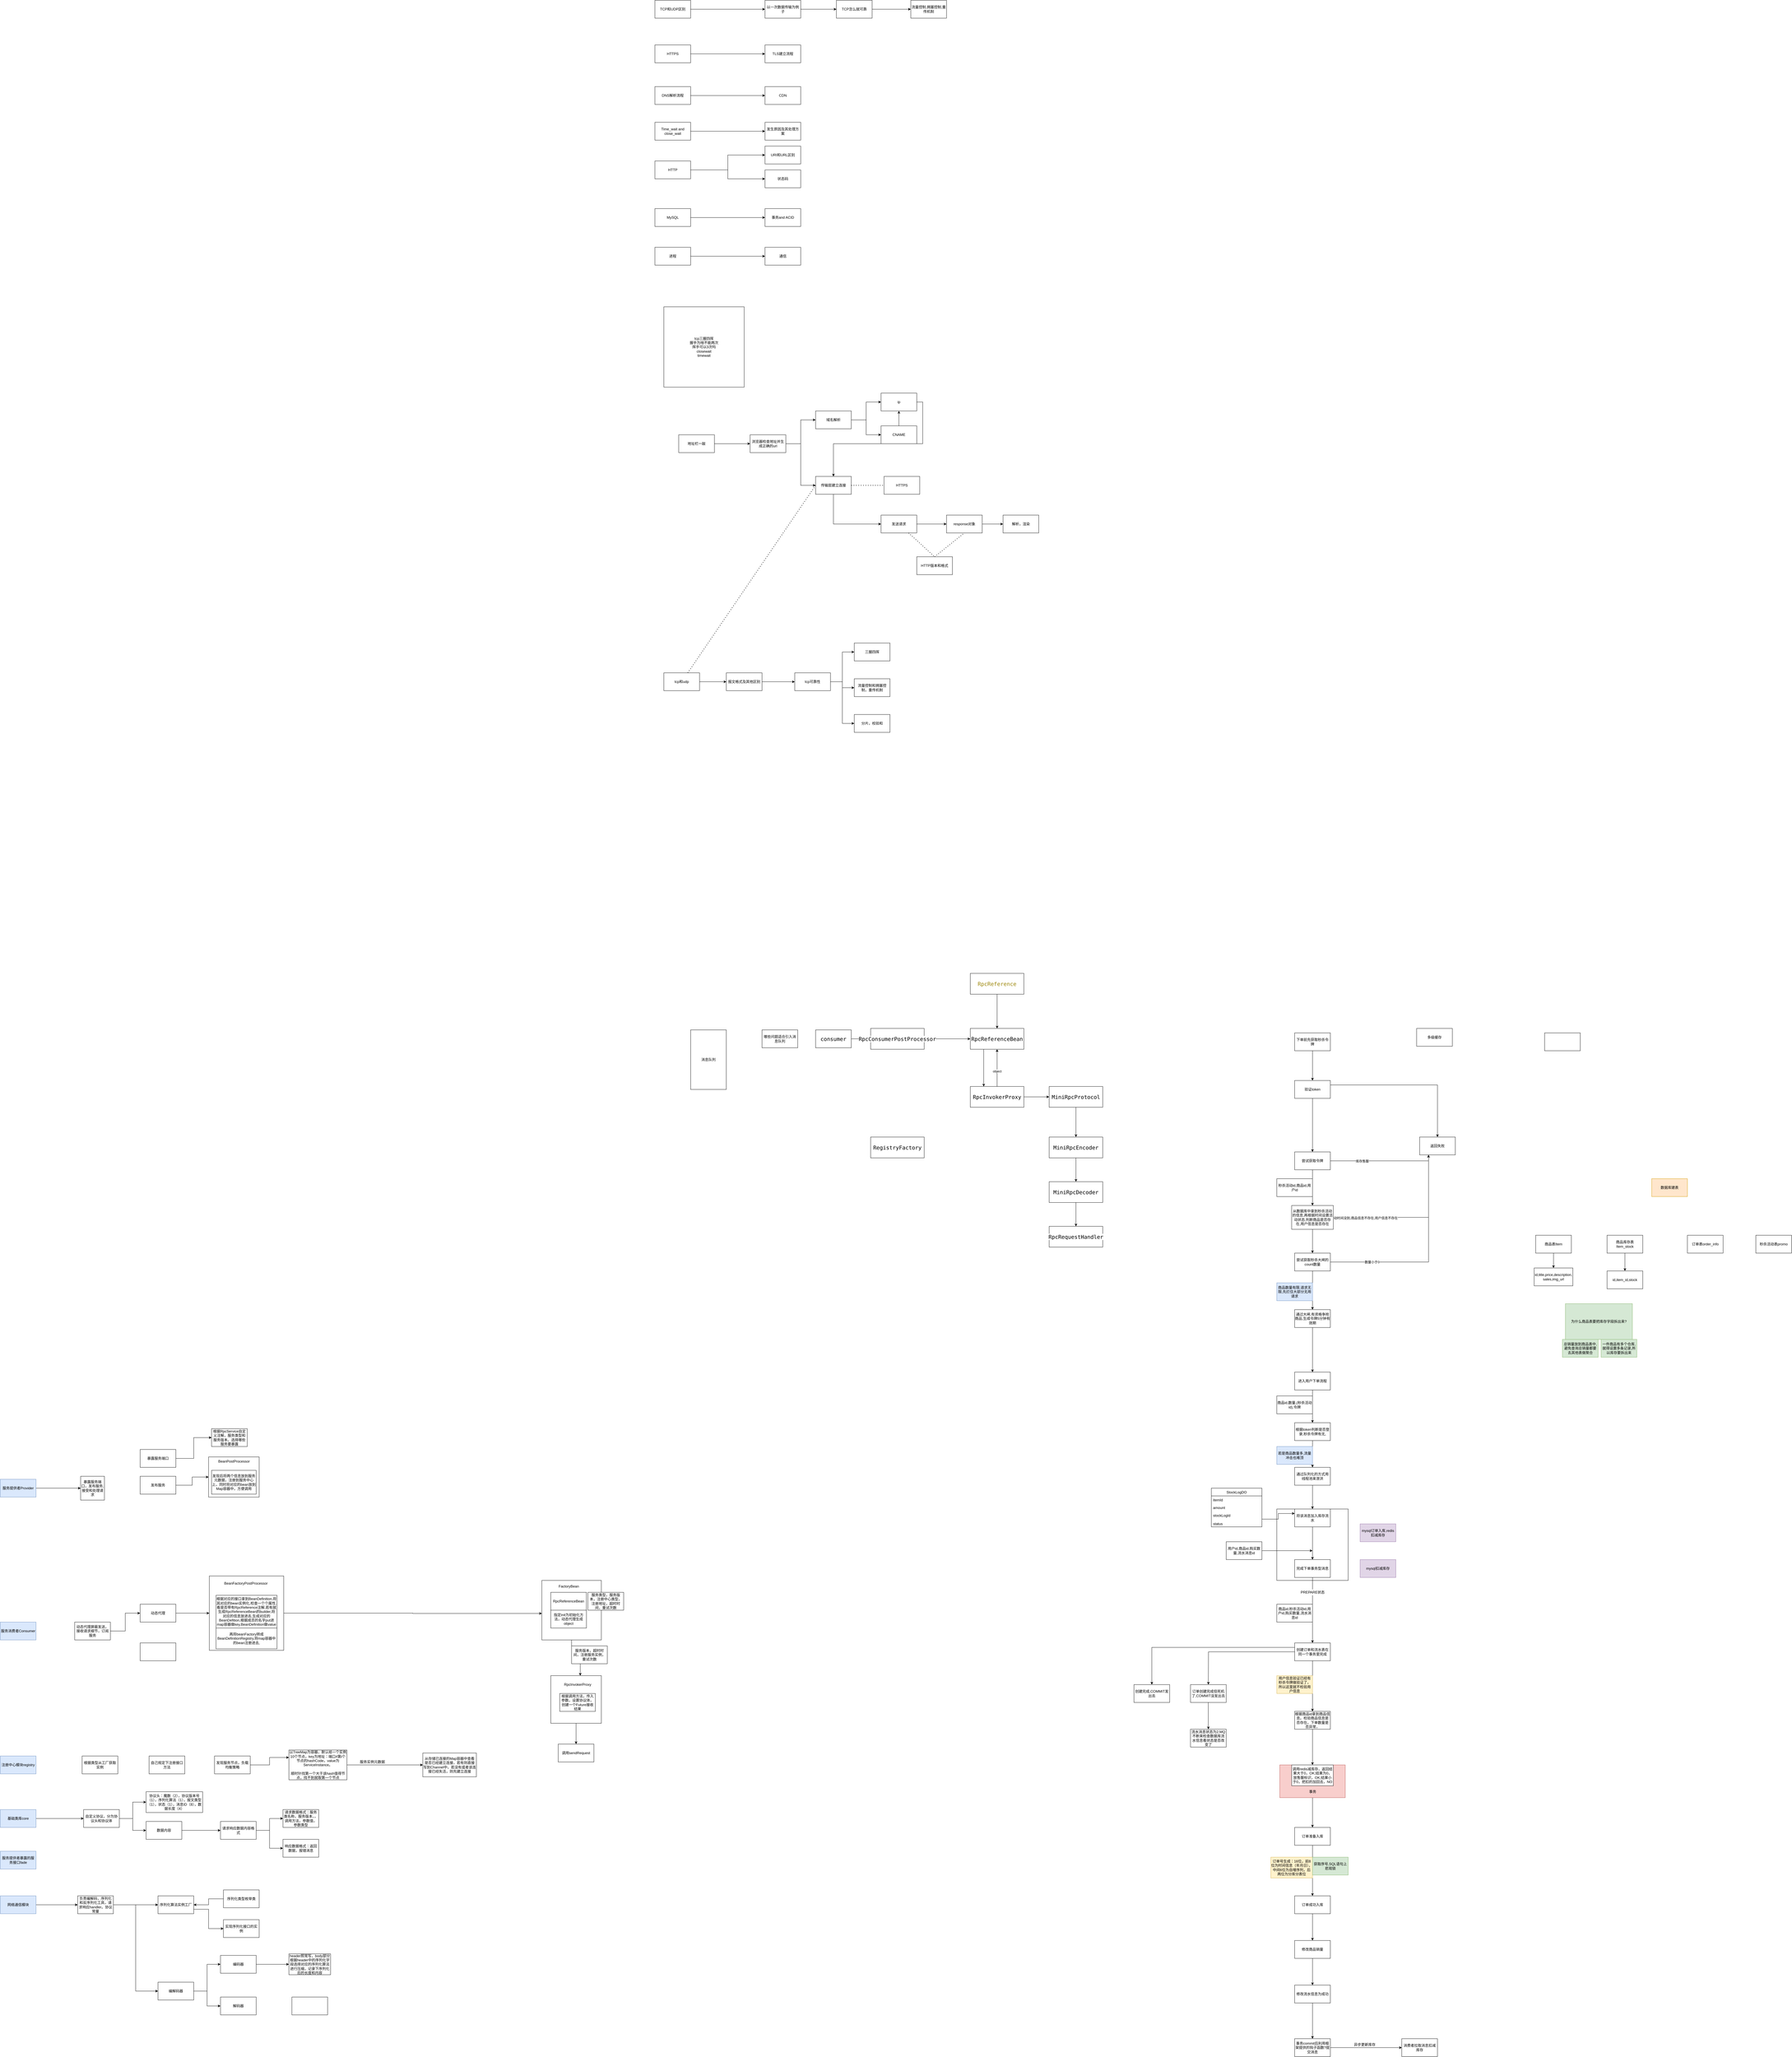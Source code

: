 <mxfile version="16.5.1" type="device"><diagram id="mEEMfEVQThg84XuUuwCj" name="第 1 页"><mxGraphModel dx="3743" dy="1018" grid="1" gridSize="10" guides="1" tooltips="1" connect="1" arrows="1" fold="1" page="1" pageScale="1" pageWidth="690" pageHeight="980" math="0" shadow="0"><root><mxCell id="0"/><mxCell id="1" parent="0"/><mxCell id="ZT_piGasJh3pOgjN26CZ-3" style="edgeStyle=orthogonalEdgeStyle;rounded=0;orthogonalLoop=1;jettySize=auto;html=1;exitX=1;exitY=0.5;exitDx=0;exitDy=0;entryX=0;entryY=0.5;entryDx=0;entryDy=0;" parent="1" source="ZT_piGasJh3pOgjN26CZ-1" target="ZT_piGasJh3pOgjN26CZ-2" edge="1"><mxGeometry relative="1" as="geometry"/></mxCell><mxCell id="ZT_piGasJh3pOgjN26CZ-1" value="TCP和UDP区别" style="rounded=0;whiteSpace=wrap;html=1;" parent="1" vertex="1"><mxGeometry x="140" y="50" width="120" height="60" as="geometry"/></mxCell><mxCell id="BBXg0H3vy4SiY_sd-Ra9-2" style="edgeStyle=orthogonalEdgeStyle;rounded=0;orthogonalLoop=1;jettySize=auto;html=1;exitX=1;exitY=0.5;exitDx=0;exitDy=0;" parent="1" source="ZT_piGasJh3pOgjN26CZ-2" target="BBXg0H3vy4SiY_sd-Ra9-1" edge="1"><mxGeometry relative="1" as="geometry"/></mxCell><mxCell id="ZT_piGasJh3pOgjN26CZ-2" value="以一次数据传输为例子" style="rounded=0;whiteSpace=wrap;html=1;" parent="1" vertex="1"><mxGeometry x="510" y="50" width="120" height="60" as="geometry"/></mxCell><mxCell id="ZT_piGasJh3pOgjN26CZ-12" style="edgeStyle=orthogonalEdgeStyle;rounded=0;orthogonalLoop=1;jettySize=auto;html=1;exitX=1;exitY=0.5;exitDx=0;exitDy=0;entryX=0;entryY=0.5;entryDx=0;entryDy=0;" parent="1" source="ZT_piGasJh3pOgjN26CZ-10" target="ZT_piGasJh3pOgjN26CZ-11" edge="1"><mxGeometry relative="1" as="geometry"/></mxCell><mxCell id="ZT_piGasJh3pOgjN26CZ-10" value="HTTPS" style="rounded=0;whiteSpace=wrap;html=1;" parent="1" vertex="1"><mxGeometry x="140" y="200" width="120" height="60" as="geometry"/></mxCell><mxCell id="ZT_piGasJh3pOgjN26CZ-11" value="TLS建立流程" style="rounded=0;whiteSpace=wrap;html=1;" parent="1" vertex="1"><mxGeometry x="510" y="200" width="120" height="60" as="geometry"/></mxCell><mxCell id="ZT_piGasJh3pOgjN26CZ-15" style="edgeStyle=orthogonalEdgeStyle;rounded=0;orthogonalLoop=1;jettySize=auto;html=1;exitX=1;exitY=0.5;exitDx=0;exitDy=0;" parent="1" source="ZT_piGasJh3pOgjN26CZ-13" target="ZT_piGasJh3pOgjN26CZ-14" edge="1"><mxGeometry relative="1" as="geometry"/></mxCell><mxCell id="ZT_piGasJh3pOgjN26CZ-13" value="DNS解析流程" style="rounded=0;whiteSpace=wrap;html=1;" parent="1" vertex="1"><mxGeometry x="140" y="340" width="120" height="60" as="geometry"/></mxCell><mxCell id="ZT_piGasJh3pOgjN26CZ-14" value="CDN" style="rounded=0;whiteSpace=wrap;html=1;" parent="1" vertex="1"><mxGeometry x="510" y="340" width="120" height="60" as="geometry"/></mxCell><mxCell id="ZT_piGasJh3pOgjN26CZ-19" style="edgeStyle=orthogonalEdgeStyle;rounded=0;orthogonalLoop=1;jettySize=auto;html=1;exitX=1;exitY=0.5;exitDx=0;exitDy=0;entryX=0;entryY=0.5;entryDx=0;entryDy=0;" parent="1" source="ZT_piGasJh3pOgjN26CZ-17" target="ZT_piGasJh3pOgjN26CZ-18" edge="1"><mxGeometry relative="1" as="geometry"/></mxCell><mxCell id="ZT_piGasJh3pOgjN26CZ-17" value="Time_wait and close_wait" style="rounded=0;whiteSpace=wrap;html=1;" parent="1" vertex="1"><mxGeometry x="140" y="460" width="120" height="60" as="geometry"/></mxCell><mxCell id="ZT_piGasJh3pOgjN26CZ-18" value="发生原因及其处理方案" style="rounded=0;whiteSpace=wrap;html=1;" parent="1" vertex="1"><mxGeometry x="510" y="460" width="120" height="60" as="geometry"/></mxCell><mxCell id="BBXg0H3vy4SiY_sd-Ra9-4" style="edgeStyle=orthogonalEdgeStyle;rounded=0;orthogonalLoop=1;jettySize=auto;html=1;exitX=1;exitY=0.5;exitDx=0;exitDy=0;entryX=0;entryY=0.5;entryDx=0;entryDy=0;" parent="1" source="BBXg0H3vy4SiY_sd-Ra9-1" target="BBXg0H3vy4SiY_sd-Ra9-3" edge="1"><mxGeometry relative="1" as="geometry"/></mxCell><mxCell id="BBXg0H3vy4SiY_sd-Ra9-1" value="TCP怎么就可靠" style="rounded=0;whiteSpace=wrap;html=1;" parent="1" vertex="1"><mxGeometry x="750" y="50" width="120" height="60" as="geometry"/></mxCell><mxCell id="BBXg0H3vy4SiY_sd-Ra9-3" value="流量控制,拥塞控制,重传机制" style="rounded=0;whiteSpace=wrap;html=1;" parent="1" vertex="1"><mxGeometry x="1000" y="50" width="120" height="60" as="geometry"/></mxCell><mxCell id="BBXg0H3vy4SiY_sd-Ra9-7" style="edgeStyle=orthogonalEdgeStyle;rounded=0;orthogonalLoop=1;jettySize=auto;html=1;exitX=1;exitY=0.5;exitDx=0;exitDy=0;entryX=0;entryY=0.5;entryDx=0;entryDy=0;" parent="1" source="BBXg0H3vy4SiY_sd-Ra9-5" target="BBXg0H3vy4SiY_sd-Ra9-6" edge="1"><mxGeometry relative="1" as="geometry"/></mxCell><mxCell id="BBXg0H3vy4SiY_sd-Ra9-9" style="edgeStyle=orthogonalEdgeStyle;rounded=0;orthogonalLoop=1;jettySize=auto;html=1;exitX=1;exitY=0.5;exitDx=0;exitDy=0;entryX=0;entryY=0.5;entryDx=0;entryDy=0;" parent="1" source="BBXg0H3vy4SiY_sd-Ra9-5" target="BBXg0H3vy4SiY_sd-Ra9-8" edge="1"><mxGeometry relative="1" as="geometry"/></mxCell><mxCell id="BBXg0H3vy4SiY_sd-Ra9-5" value="HTTP" style="rounded=0;whiteSpace=wrap;html=1;" parent="1" vertex="1"><mxGeometry x="140" y="590" width="120" height="60" as="geometry"/></mxCell><mxCell id="BBXg0H3vy4SiY_sd-Ra9-6" value="URI和URL区别" style="rounded=0;whiteSpace=wrap;html=1;" parent="1" vertex="1"><mxGeometry x="510" y="540" width="120" height="60" as="geometry"/></mxCell><mxCell id="BBXg0H3vy4SiY_sd-Ra9-8" value="状态码" style="rounded=0;whiteSpace=wrap;html=1;" parent="1" vertex="1"><mxGeometry x="510" y="620" width="120" height="60" as="geometry"/></mxCell><mxCell id="BBXg0H3vy4SiY_sd-Ra9-12" style="edgeStyle=orthogonalEdgeStyle;rounded=0;orthogonalLoop=1;jettySize=auto;html=1;exitX=1;exitY=0.5;exitDx=0;exitDy=0;entryX=0;entryY=0.5;entryDx=0;entryDy=0;" parent="1" source="BBXg0H3vy4SiY_sd-Ra9-10" target="BBXg0H3vy4SiY_sd-Ra9-11" edge="1"><mxGeometry relative="1" as="geometry"/></mxCell><mxCell id="BBXg0H3vy4SiY_sd-Ra9-10" value="MySQL" style="rounded=0;whiteSpace=wrap;html=1;" parent="1" vertex="1"><mxGeometry x="140" y="750" width="120" height="60" as="geometry"/></mxCell><mxCell id="BBXg0H3vy4SiY_sd-Ra9-11" value="事务and ACID" style="rounded=0;whiteSpace=wrap;html=1;" parent="1" vertex="1"><mxGeometry x="510" y="750" width="120" height="60" as="geometry"/></mxCell><mxCell id="BBXg0H3vy4SiY_sd-Ra9-15" style="edgeStyle=orthogonalEdgeStyle;rounded=0;orthogonalLoop=1;jettySize=auto;html=1;exitX=1;exitY=0.5;exitDx=0;exitDy=0;entryX=0;entryY=0.5;entryDx=0;entryDy=0;" parent="1" source="BBXg0H3vy4SiY_sd-Ra9-13" target="BBXg0H3vy4SiY_sd-Ra9-14" edge="1"><mxGeometry relative="1" as="geometry"/></mxCell><mxCell id="BBXg0H3vy4SiY_sd-Ra9-13" value="进程" style="rounded=0;whiteSpace=wrap;html=1;" parent="1" vertex="1"><mxGeometry x="140" y="880" width="120" height="60" as="geometry"/></mxCell><mxCell id="BBXg0H3vy4SiY_sd-Ra9-14" value="通信" style="rounded=0;whiteSpace=wrap;html=1;" parent="1" vertex="1"><mxGeometry x="510" y="880" width="120" height="60" as="geometry"/></mxCell><mxCell id="Ukpumr5q7T8iOB2kuiCu-2" value="tcp三握四挥&lt;br&gt;握手为啥不能两次&lt;br&gt;挥手可以3次吗&lt;br&gt;closewait&lt;br&gt;timewait" style="whiteSpace=wrap;html=1;aspect=fixed;" parent="1" vertex="1"><mxGeometry x="170" y="1080" width="270" height="270" as="geometry"/></mxCell><mxCell id="Ukpumr5q7T8iOB2kuiCu-5" style="edgeStyle=orthogonalEdgeStyle;rounded=0;orthogonalLoop=1;jettySize=auto;html=1;exitX=1;exitY=0.5;exitDx=0;exitDy=0;entryX=0;entryY=0.5;entryDx=0;entryDy=0;" parent="1" source="Ukpumr5q7T8iOB2kuiCu-3" target="Ukpumr5q7T8iOB2kuiCu-4" edge="1"><mxGeometry relative="1" as="geometry"/></mxCell><mxCell id="Ukpumr5q7T8iOB2kuiCu-3" value="地址栏一敲" style="rounded=0;whiteSpace=wrap;html=1;" parent="1" vertex="1"><mxGeometry x="220" y="1510" width="120" height="60" as="geometry"/></mxCell><mxCell id="Ukpumr5q7T8iOB2kuiCu-8" style="edgeStyle=orthogonalEdgeStyle;rounded=0;orthogonalLoop=1;jettySize=auto;html=1;exitX=1;exitY=0.5;exitDx=0;exitDy=0;entryX=0;entryY=0.5;entryDx=0;entryDy=0;" parent="1" source="Ukpumr5q7T8iOB2kuiCu-4" target="Ukpumr5q7T8iOB2kuiCu-6" edge="1"><mxGeometry relative="1" as="geometry"/></mxCell><mxCell id="Ukpumr5q7T8iOB2kuiCu-9" style="edgeStyle=orthogonalEdgeStyle;rounded=0;orthogonalLoop=1;jettySize=auto;html=1;exitX=1;exitY=0.5;exitDx=0;exitDy=0;entryX=0;entryY=0.5;entryDx=0;entryDy=0;" parent="1" source="Ukpumr5q7T8iOB2kuiCu-4" target="Ukpumr5q7T8iOB2kuiCu-7" edge="1"><mxGeometry relative="1" as="geometry"/></mxCell><mxCell id="Ukpumr5q7T8iOB2kuiCu-4" value="浏览器检查地址并生成正确的url" style="rounded=0;whiteSpace=wrap;html=1;" parent="1" vertex="1"><mxGeometry x="460" y="1510" width="120" height="60" as="geometry"/></mxCell><mxCell id="Ukpumr5q7T8iOB2kuiCu-12" style="edgeStyle=orthogonalEdgeStyle;rounded=0;orthogonalLoop=1;jettySize=auto;html=1;exitX=1;exitY=0.5;exitDx=0;exitDy=0;entryX=0;entryY=0.5;entryDx=0;entryDy=0;" parent="1" source="Ukpumr5q7T8iOB2kuiCu-6" target="Ukpumr5q7T8iOB2kuiCu-10" edge="1"><mxGeometry relative="1" as="geometry"/></mxCell><mxCell id="Ukpumr5q7T8iOB2kuiCu-13" style="edgeStyle=orthogonalEdgeStyle;rounded=0;orthogonalLoop=1;jettySize=auto;html=1;exitX=1;exitY=0.5;exitDx=0;exitDy=0;entryX=0;entryY=0.5;entryDx=0;entryDy=0;" parent="1" source="Ukpumr5q7T8iOB2kuiCu-6" target="Ukpumr5q7T8iOB2kuiCu-11" edge="1"><mxGeometry relative="1" as="geometry"/></mxCell><mxCell id="Ukpumr5q7T8iOB2kuiCu-6" value="域名解析" style="rounded=0;whiteSpace=wrap;html=1;" parent="1" vertex="1"><mxGeometry x="680" y="1430" width="120" height="60" as="geometry"/></mxCell><mxCell id="Ukpumr5q7T8iOB2kuiCu-24" style="edgeStyle=orthogonalEdgeStyle;rounded=0;orthogonalLoop=1;jettySize=auto;html=1;exitX=0.5;exitY=1;exitDx=0;exitDy=0;entryX=0;entryY=0.5;entryDx=0;entryDy=0;" parent="1" source="Ukpumr5q7T8iOB2kuiCu-7" target="Ukpumr5q7T8iOB2kuiCu-25" edge="1"><mxGeometry relative="1" as="geometry"><mxPoint x="740" y="1810" as="targetPoint"/></mxGeometry></mxCell><mxCell id="Ukpumr5q7T8iOB2kuiCu-7" value="传输层建立连接" style="rounded=0;whiteSpace=wrap;html=1;" parent="1" vertex="1"><mxGeometry x="680" y="1650" width="120" height="60" as="geometry"/></mxCell><mxCell id="Ukpumr5q7T8iOB2kuiCu-19" style="edgeStyle=orthogonalEdgeStyle;rounded=0;orthogonalLoop=1;jettySize=auto;html=1;exitX=1;exitY=0.5;exitDx=0;exitDy=0;entryX=0.5;entryY=0;entryDx=0;entryDy=0;" parent="1" source="Ukpumr5q7T8iOB2kuiCu-10" target="Ukpumr5q7T8iOB2kuiCu-7" edge="1"><mxGeometry relative="1" as="geometry"/></mxCell><mxCell id="Ukpumr5q7T8iOB2kuiCu-10" value="ip" style="rounded=0;whiteSpace=wrap;html=1;" parent="1" vertex="1"><mxGeometry x="900" y="1370" width="120" height="60" as="geometry"/></mxCell><mxCell id="Ukpumr5q7T8iOB2kuiCu-18" style="edgeStyle=orthogonalEdgeStyle;rounded=0;orthogonalLoop=1;jettySize=auto;html=1;exitX=0.5;exitY=0;exitDx=0;exitDy=0;entryX=0.5;entryY=1;entryDx=0;entryDy=0;" parent="1" source="Ukpumr5q7T8iOB2kuiCu-11" target="Ukpumr5q7T8iOB2kuiCu-10" edge="1"><mxGeometry relative="1" as="geometry"/></mxCell><mxCell id="Ukpumr5q7T8iOB2kuiCu-11" value="CNAME" style="rounded=0;whiteSpace=wrap;html=1;" parent="1" vertex="1"><mxGeometry x="900" y="1480" width="120" height="60" as="geometry"/></mxCell><mxCell id="Ukpumr5q7T8iOB2kuiCu-20" value="HTTPS" style="rounded=0;whiteSpace=wrap;html=1;" parent="1" vertex="1"><mxGeometry x="910" y="1650" width="120" height="60" as="geometry"/></mxCell><mxCell id="Ukpumr5q7T8iOB2kuiCu-23" value="" style="endArrow=none;dashed=1;html=1;dashPattern=1 3;strokeWidth=2;rounded=0;entryX=0;entryY=0.5;entryDx=0;entryDy=0;exitX=1;exitY=0.5;exitDx=0;exitDy=0;" parent="1" source="Ukpumr5q7T8iOB2kuiCu-7" target="Ukpumr5q7T8iOB2kuiCu-20" edge="1"><mxGeometry width="50" height="50" relative="1" as="geometry"><mxPoint x="760" y="1620" as="sourcePoint"/><mxPoint x="860" y="1660" as="targetPoint"/></mxGeometry></mxCell><mxCell id="Ukpumr5q7T8iOB2kuiCu-27" style="edgeStyle=orthogonalEdgeStyle;rounded=0;orthogonalLoop=1;jettySize=auto;html=1;exitX=1;exitY=0.5;exitDx=0;exitDy=0;entryX=0;entryY=0.5;entryDx=0;entryDy=0;" parent="1" source="Ukpumr5q7T8iOB2kuiCu-25" target="Ukpumr5q7T8iOB2kuiCu-26" edge="1"><mxGeometry relative="1" as="geometry"/></mxCell><mxCell id="Ukpumr5q7T8iOB2kuiCu-25" value="发送请求" style="rounded=0;whiteSpace=wrap;html=1;" parent="1" vertex="1"><mxGeometry x="900" y="1780" width="120" height="60" as="geometry"/></mxCell><mxCell id="Ukpumr5q7T8iOB2kuiCu-29" style="edgeStyle=orthogonalEdgeStyle;rounded=0;orthogonalLoop=1;jettySize=auto;html=1;exitX=1;exitY=0.5;exitDx=0;exitDy=0;entryX=0;entryY=0.5;entryDx=0;entryDy=0;" parent="1" source="Ukpumr5q7T8iOB2kuiCu-26" target="Ukpumr5q7T8iOB2kuiCu-28" edge="1"><mxGeometry relative="1" as="geometry"/></mxCell><mxCell id="Ukpumr5q7T8iOB2kuiCu-26" value="response对象" style="rounded=0;whiteSpace=wrap;html=1;" parent="1" vertex="1"><mxGeometry x="1120" y="1780" width="120" height="60" as="geometry"/></mxCell><mxCell id="Ukpumr5q7T8iOB2kuiCu-28" value="解析，渲染" style="rounded=0;whiteSpace=wrap;html=1;" parent="1" vertex="1"><mxGeometry x="1310" y="1780" width="120" height="60" as="geometry"/></mxCell><mxCell id="Ukpumr5q7T8iOB2kuiCu-38" style="edgeStyle=orthogonalEdgeStyle;rounded=0;orthogonalLoop=1;jettySize=auto;html=1;exitX=1;exitY=0.5;exitDx=0;exitDy=0;entryX=0;entryY=0.5;entryDx=0;entryDy=0;" parent="1" source="Ukpumr5q7T8iOB2kuiCu-30" target="Ukpumr5q7T8iOB2kuiCu-37" edge="1"><mxGeometry relative="1" as="geometry"/></mxCell><mxCell id="Ukpumr5q7T8iOB2kuiCu-30" value="tcp和udp" style="rounded=0;whiteSpace=wrap;html=1;" parent="1" vertex="1"><mxGeometry x="170" y="2310" width="120" height="60" as="geometry"/></mxCell><mxCell id="Ukpumr5q7T8iOB2kuiCu-31" value="" style="endArrow=none;dashed=1;html=1;dashPattern=1 3;strokeWidth=2;rounded=0;entryX=0;entryY=0.5;entryDx=0;entryDy=0;" parent="1" source="Ukpumr5q7T8iOB2kuiCu-30" target="Ukpumr5q7T8iOB2kuiCu-7" edge="1"><mxGeometry width="50" height="50" relative="1" as="geometry"><mxPoint x="560" y="1730" as="sourcePoint"/><mxPoint x="630.711" y="1680" as="targetPoint"/></mxGeometry></mxCell><mxCell id="Ukpumr5q7T8iOB2kuiCu-32" value="" style="endArrow=none;dashed=1;html=1;dashPattern=1 3;strokeWidth=2;rounded=0;entryX=0.5;entryY=0;entryDx=0;entryDy=0;" parent="1" source="Ukpumr5q7T8iOB2kuiCu-25" target="Ukpumr5q7T8iOB2kuiCu-33" edge="1"><mxGeometry width="50" height="50" relative="1" as="geometry"><mxPoint x="960" y="1890" as="sourcePoint"/><mxPoint x="960" y="1910.711" as="targetPoint"/></mxGeometry></mxCell><mxCell id="Ukpumr5q7T8iOB2kuiCu-33" value="HTTP版本和格式" style="rounded=0;whiteSpace=wrap;html=1;" parent="1" vertex="1"><mxGeometry x="1020" y="1920" width="120" height="60" as="geometry"/></mxCell><mxCell id="Ukpumr5q7T8iOB2kuiCu-35" value="" style="endArrow=none;dashed=1;html=1;dashPattern=1 3;strokeWidth=2;rounded=0;exitX=0.5;exitY=0;exitDx=0;exitDy=0;entryX=0.5;entryY=1;entryDx=0;entryDy=0;" parent="1" source="Ukpumr5q7T8iOB2kuiCu-33" target="Ukpumr5q7T8iOB2kuiCu-26" edge="1"><mxGeometry width="50" height="50" relative="1" as="geometry"><mxPoint x="1080" y="1920" as="sourcePoint"/><mxPoint x="1130" y="1870" as="targetPoint"/></mxGeometry></mxCell><mxCell id="Ukpumr5q7T8iOB2kuiCu-40" style="edgeStyle=orthogonalEdgeStyle;rounded=0;orthogonalLoop=1;jettySize=auto;html=1;exitX=1;exitY=0.5;exitDx=0;exitDy=0;entryX=0;entryY=0.5;entryDx=0;entryDy=0;" parent="1" source="Ukpumr5q7T8iOB2kuiCu-37" target="Ukpumr5q7T8iOB2kuiCu-39" edge="1"><mxGeometry relative="1" as="geometry"/></mxCell><mxCell id="Ukpumr5q7T8iOB2kuiCu-37" value="报文格式及其他区别" style="rounded=0;whiteSpace=wrap;html=1;" parent="1" vertex="1"><mxGeometry x="380" y="2310" width="120" height="60" as="geometry"/></mxCell><mxCell id="Ukpumr5q7T8iOB2kuiCu-44" style="edgeStyle=orthogonalEdgeStyle;rounded=0;orthogonalLoop=1;jettySize=auto;html=1;exitX=1;exitY=0.5;exitDx=0;exitDy=0;entryX=0;entryY=0.5;entryDx=0;entryDy=0;" parent="1" source="Ukpumr5q7T8iOB2kuiCu-39" target="Ukpumr5q7T8iOB2kuiCu-41" edge="1"><mxGeometry relative="1" as="geometry"/></mxCell><mxCell id="Ukpumr5q7T8iOB2kuiCu-45" style="edgeStyle=orthogonalEdgeStyle;rounded=0;orthogonalLoop=1;jettySize=auto;html=1;exitX=1;exitY=0.5;exitDx=0;exitDy=0;entryX=0;entryY=0.5;entryDx=0;entryDy=0;" parent="1" source="Ukpumr5q7T8iOB2kuiCu-39" target="Ukpumr5q7T8iOB2kuiCu-42" edge="1"><mxGeometry relative="1" as="geometry"/></mxCell><mxCell id="Ukpumr5q7T8iOB2kuiCu-46" style="edgeStyle=orthogonalEdgeStyle;rounded=0;orthogonalLoop=1;jettySize=auto;html=1;exitX=1;exitY=0.5;exitDx=0;exitDy=0;entryX=0;entryY=0.5;entryDx=0;entryDy=0;" parent="1" source="Ukpumr5q7T8iOB2kuiCu-39" target="Ukpumr5q7T8iOB2kuiCu-43" edge="1"><mxGeometry relative="1" as="geometry"/></mxCell><mxCell id="Ukpumr5q7T8iOB2kuiCu-39" value="tcp可靠性" style="rounded=0;whiteSpace=wrap;html=1;" parent="1" vertex="1"><mxGeometry x="610" y="2310" width="120" height="60" as="geometry"/></mxCell><mxCell id="Ukpumr5q7T8iOB2kuiCu-41" value="三握四挥" style="rounded=0;whiteSpace=wrap;html=1;" parent="1" vertex="1"><mxGeometry x="810" y="2210" width="120" height="60" as="geometry"/></mxCell><mxCell id="Ukpumr5q7T8iOB2kuiCu-42" value="流量控制和拥塞控制，重传机制" style="rounded=0;whiteSpace=wrap;html=1;" parent="1" vertex="1"><mxGeometry x="810" y="2330" width="120" height="60" as="geometry"/></mxCell><mxCell id="Ukpumr5q7T8iOB2kuiCu-43" value="分片，校验和" style="rounded=0;whiteSpace=wrap;html=1;" parent="1" vertex="1"><mxGeometry x="810" y="2450" width="120" height="60" as="geometry"/></mxCell><mxCell id="2qFQ8ZVa57T5JKn4eEZI-1" value="消息队列" style="rounded=0;whiteSpace=wrap;html=1;" vertex="1" parent="1"><mxGeometry x="260" y="3510" width="120" height="200" as="geometry"/></mxCell><mxCell id="2qFQ8ZVa57T5JKn4eEZI-2" value="哪些问题适合引入消息队列" style="rounded=0;whiteSpace=wrap;html=1;" vertex="1" parent="1"><mxGeometry x="500" y="3510" width="120" height="60" as="geometry"/></mxCell><mxCell id="2qFQ8ZVa57T5JKn4eEZI-177" style="edgeStyle=orthogonalEdgeStyle;rounded=0;orthogonalLoop=1;jettySize=auto;html=1;exitX=0.5;exitY=1;exitDx=0;exitDy=0;entryX=0.583;entryY=0;entryDx=0;entryDy=0;entryPerimeter=0;" edge="1" parent="1" source="2qFQ8ZVa57T5JKn4eEZI-3" target="2qFQ8ZVa57T5JKn4eEZI-176"><mxGeometry relative="1" as="geometry"/></mxCell><mxCell id="2qFQ8ZVa57T5JKn4eEZI-3" value="" style="whiteSpace=wrap;html=1;aspect=fixed;" vertex="1" parent="1"><mxGeometry x="-240" y="5360" width="200" height="200" as="geometry"/></mxCell><mxCell id="2qFQ8ZVa57T5JKn4eEZI-185" style="edgeStyle=orthogonalEdgeStyle;rounded=0;orthogonalLoop=1;jettySize=auto;html=1;exitX=1;exitY=0.5;exitDx=0;exitDy=0;entryX=0;entryY=0.555;entryDx=0;entryDy=0;entryPerimeter=0;" edge="1" parent="1" source="2qFQ8ZVa57T5JKn4eEZI-4" target="2qFQ8ZVa57T5JKn4eEZI-3"><mxGeometry relative="1" as="geometry"/></mxCell><mxCell id="2qFQ8ZVa57T5JKn4eEZI-4" value="" style="whiteSpace=wrap;html=1;aspect=fixed;" vertex="1" parent="1"><mxGeometry x="-1357.5" y="5345" width="250" height="250" as="geometry"/></mxCell><mxCell id="2qFQ8ZVa57T5JKn4eEZI-5" value="" style="rounded=0;whiteSpace=wrap;html=1;" vertex="1" parent="1"><mxGeometry x="-1360" y="4945" width="170" height="135" as="geometry"/></mxCell><mxCell id="2qFQ8ZVa57T5JKn4eEZI-6" style="edgeStyle=orthogonalEdgeStyle;rounded=0;orthogonalLoop=1;jettySize=auto;html=1;exitX=0.5;exitY=1;exitDx=0;exitDy=0;entryX=0.5;entryY=0;entryDx=0;entryDy=0;" edge="1" parent="1" source="2qFQ8ZVa57T5JKn4eEZI-7" target="2qFQ8ZVa57T5JKn4eEZI-90"><mxGeometry relative="1" as="geometry"/></mxCell><mxCell id="2qFQ8ZVa57T5JKn4eEZI-7" value="" style="rounded=0;whiteSpace=wrap;html=1;fillColor=#f8cecc;strokeColor=#b85450;" vertex="1" parent="1"><mxGeometry x="2240" y="5980" width="220" height="110" as="geometry"/></mxCell><mxCell id="2qFQ8ZVa57T5JKn4eEZI-8" value="" style="whiteSpace=wrap;html=1;aspect=fixed;" vertex="1" parent="1"><mxGeometry x="2230" y="5120" width="240" height="240" as="geometry"/></mxCell><mxCell id="2qFQ8ZVa57T5JKn4eEZI-9" style="edgeStyle=orthogonalEdgeStyle;rounded=0;orthogonalLoop=1;jettySize=auto;html=1;exitX=1;exitY=0.5;exitDx=0;exitDy=0;entryX=0;entryY=0.5;entryDx=0;entryDy=0;" edge="1" parent="1" source="2qFQ8ZVa57T5JKn4eEZI-10" target="2qFQ8ZVa57T5JKn4eEZI-18"><mxGeometry relative="1" as="geometry"/></mxCell><mxCell id="2qFQ8ZVa57T5JKn4eEZI-10" value="&lt;pre style=&quot;background-color: #ffffff ; color: #080808 ; font-family: &amp;#34;jetbrains mono&amp;#34; , monospace ; font-size: 13.5pt&quot;&gt;&lt;span style=&quot;color: #000000&quot;&gt;consumer&lt;/span&gt;&lt;/pre&gt;" style="rounded=0;whiteSpace=wrap;html=1;" vertex="1" parent="1"><mxGeometry x="680" y="3510" width="120" height="60" as="geometry"/></mxCell><mxCell id="2qFQ8ZVa57T5JKn4eEZI-11" style="edgeStyle=orthogonalEdgeStyle;rounded=0;orthogonalLoop=1;jettySize=auto;html=1;exitX=0.25;exitY=1;exitDx=0;exitDy=0;entryX=0.25;entryY=0;entryDx=0;entryDy=0;" edge="1" parent="1" source="2qFQ8ZVa57T5JKn4eEZI-12" target="2qFQ8ZVa57T5JKn4eEZI-16"><mxGeometry relative="1" as="geometry"/></mxCell><mxCell id="2qFQ8ZVa57T5JKn4eEZI-12" value="&lt;pre style=&quot;background-color: #ffffff ; color: #080808 ; font-family: &amp;#34;jetbrains mono&amp;#34; , monospace ; font-size: 13.5pt&quot;&gt;&lt;span style=&quot;color: #000000&quot;&gt;RpcReferenceBean&lt;/span&gt;&lt;/pre&gt;" style="rounded=0;whiteSpace=wrap;html=1;" vertex="1" parent="1"><mxGeometry x="1200" y="3505" width="180" height="70" as="geometry"/></mxCell><mxCell id="2qFQ8ZVa57T5JKn4eEZI-13" style="edgeStyle=orthogonalEdgeStyle;rounded=0;orthogonalLoop=1;jettySize=auto;html=1;exitX=0.5;exitY=0;exitDx=0;exitDy=0;entryX=0.5;entryY=1;entryDx=0;entryDy=0;" edge="1" parent="1" source="2qFQ8ZVa57T5JKn4eEZI-16" target="2qFQ8ZVa57T5JKn4eEZI-12"><mxGeometry relative="1" as="geometry"/></mxCell><mxCell id="2qFQ8ZVa57T5JKn4eEZI-14" value="object" style="edgeLabel;html=1;align=center;verticalAlign=middle;resizable=0;points=[];" vertex="1" connectable="0" parent="2qFQ8ZVa57T5JKn4eEZI-13"><mxGeometry x="-0.181" relative="1" as="geometry"><mxPoint as="offset"/></mxGeometry></mxCell><mxCell id="2qFQ8ZVa57T5JKn4eEZI-15" style="edgeStyle=orthogonalEdgeStyle;rounded=0;orthogonalLoop=1;jettySize=auto;html=1;exitX=1;exitY=0.5;exitDx=0;exitDy=0;entryX=0;entryY=0.5;entryDx=0;entryDy=0;" edge="1" parent="1" source="2qFQ8ZVa57T5JKn4eEZI-16" target="2qFQ8ZVa57T5JKn4eEZI-24"><mxGeometry relative="1" as="geometry"/></mxCell><mxCell id="2qFQ8ZVa57T5JKn4eEZI-16" value="&lt;pre style=&quot;background-color: #ffffff ; color: #080808 ; font-family: &amp;#34;jetbrains mono&amp;#34; , monospace ; font-size: 13.5pt&quot;&gt;&lt;pre style=&quot;font-family: &amp;#34;jetbrains mono&amp;#34; , monospace ; font-size: 13.5pt&quot;&gt;&lt;span style=&quot;color: #000000&quot;&gt;RpcInvokerProxy&lt;/span&gt;&lt;/pre&gt;&lt;/pre&gt;" style="rounded=0;whiteSpace=wrap;html=1;" vertex="1" parent="1"><mxGeometry x="1200" y="3700" width="180" height="70" as="geometry"/></mxCell><mxCell id="2qFQ8ZVa57T5JKn4eEZI-17" style="edgeStyle=orthogonalEdgeStyle;rounded=0;orthogonalLoop=1;jettySize=auto;html=1;exitX=1;exitY=0.5;exitDx=0;exitDy=0;entryX=0;entryY=0.5;entryDx=0;entryDy=0;" edge="1" parent="1" source="2qFQ8ZVa57T5JKn4eEZI-18" target="2qFQ8ZVa57T5JKn4eEZI-12"><mxGeometry relative="1" as="geometry"/></mxCell><mxCell id="2qFQ8ZVa57T5JKn4eEZI-18" value="&lt;pre style=&quot;background-color: #ffffff ; color: #080808 ; font-family: &amp;#34;jetbrains mono&amp;#34; , monospace ; font-size: 13.5pt&quot;&gt;&lt;pre style=&quot;font-family: &amp;#34;jetbrains mono&amp;#34; , monospace ; font-size: 13.5pt&quot;&gt;&lt;span style=&quot;color: rgb(0 , 0 , 0)&quot;&gt;RpcConsumerPostProcessor&lt;/span&gt;&lt;/pre&gt;&lt;/pre&gt;" style="rounded=0;whiteSpace=wrap;html=1;" vertex="1" parent="1"><mxGeometry x="865" y="3505" width="180" height="70" as="geometry"/></mxCell><mxCell id="2qFQ8ZVa57T5JKn4eEZI-19" value="&lt;pre style=&quot;background-color: #ffffff ; color: #080808 ; font-family: &amp;#34;jetbrains mono&amp;#34; , monospace ; font-size: 13.5pt&quot;&gt;&lt;br&gt;&lt;/pre&gt;" style="text;whiteSpace=wrap;html=1;" vertex="1" parent="1"><mxGeometry x="1090" y="3320" width="130" height="70" as="geometry"/></mxCell><mxCell id="2qFQ8ZVa57T5JKn4eEZI-20" style="edgeStyle=orthogonalEdgeStyle;rounded=0;orthogonalLoop=1;jettySize=auto;html=1;exitX=0.5;exitY=1;exitDx=0;exitDy=0;entryX=0.5;entryY=0;entryDx=0;entryDy=0;" edge="1" parent="1" source="2qFQ8ZVa57T5JKn4eEZI-21" target="2qFQ8ZVa57T5JKn4eEZI-12"><mxGeometry relative="1" as="geometry"/></mxCell><mxCell id="2qFQ8ZVa57T5JKn4eEZI-21" value="&lt;pre style=&quot;background-color: #ffffff ; color: #080808 ; font-family: &amp;#34;jetbrains mono&amp;#34; , monospace ; font-size: 13.5pt&quot;&gt;&lt;pre style=&quot;text-align: left ; font-family: &amp;#34;jetbrains mono&amp;#34; , monospace ; font-size: 13.5pt&quot;&gt;&lt;span style=&quot;color: rgb(158 , 136 , 13)&quot;&gt;RpcReference&lt;/span&gt;&lt;/pre&gt;&lt;/pre&gt;" style="rounded=0;whiteSpace=wrap;html=1;" vertex="1" parent="1"><mxGeometry x="1200" y="3320" width="180" height="70" as="geometry"/></mxCell><mxCell id="2qFQ8ZVa57T5JKn4eEZI-22" value="&lt;pre style=&quot;background-color: #ffffff ; color: #080808 ; font-family: &amp;#34;jetbrains mono&amp;#34; , monospace ; font-size: 13.5pt&quot;&gt;&lt;pre style=&quot;text-align: left ; font-family: &amp;#34;jetbrains mono&amp;#34; , monospace ; font-size: 13.5pt&quot;&gt;&lt;span style=&quot;color: rgb(0 , 0 , 0)&quot;&gt;RegistryFactory&lt;/span&gt;&lt;/pre&gt;&lt;/pre&gt;" style="rounded=0;whiteSpace=wrap;html=1;" vertex="1" parent="1"><mxGeometry x="865" y="3870" width="180" height="70" as="geometry"/></mxCell><mxCell id="2qFQ8ZVa57T5JKn4eEZI-23" style="edgeStyle=orthogonalEdgeStyle;rounded=0;orthogonalLoop=1;jettySize=auto;html=1;exitX=0.5;exitY=1;exitDx=0;exitDy=0;entryX=0.5;entryY=0;entryDx=0;entryDy=0;" edge="1" parent="1" source="2qFQ8ZVa57T5JKn4eEZI-24" target="2qFQ8ZVa57T5JKn4eEZI-26"><mxGeometry relative="1" as="geometry"/></mxCell><mxCell id="2qFQ8ZVa57T5JKn4eEZI-24" value="&lt;pre style=&quot;background-color: #ffffff ; color: #080808 ; font-family: &amp;#34;jetbrains mono&amp;#34; , monospace ; font-size: 13.5pt&quot;&gt;&lt;pre style=&quot;font-family: &amp;#34;jetbrains mono&amp;#34; , monospace ; font-size: 13.5pt&quot;&gt;&lt;pre style=&quot;text-align: left ; font-family: &amp;#34;jetbrains mono&amp;#34; , monospace ; font-size: 13.5pt&quot;&gt;&lt;span style=&quot;color: rgb(0 , 0 , 0)&quot;&gt;MiniRpcProtocol&lt;/span&gt;&lt;/pre&gt;&lt;/pre&gt;&lt;/pre&gt;" style="rounded=0;whiteSpace=wrap;html=1;" vertex="1" parent="1"><mxGeometry x="1465" y="3700" width="180" height="70" as="geometry"/></mxCell><mxCell id="2qFQ8ZVa57T5JKn4eEZI-25" style="edgeStyle=orthogonalEdgeStyle;rounded=0;orthogonalLoop=1;jettySize=auto;html=1;exitX=0.5;exitY=1;exitDx=0;exitDy=0;entryX=0.5;entryY=0;entryDx=0;entryDy=0;" edge="1" parent="1" source="2qFQ8ZVa57T5JKn4eEZI-26" target="2qFQ8ZVa57T5JKn4eEZI-28"><mxGeometry relative="1" as="geometry"/></mxCell><mxCell id="2qFQ8ZVa57T5JKn4eEZI-26" value="&lt;pre style=&quot;background-color: #ffffff ; color: #080808 ; font-family: &amp;#34;jetbrains mono&amp;#34; , monospace ; font-size: 13.5pt&quot;&gt;&lt;pre style=&quot;font-family: &amp;#34;jetbrains mono&amp;#34; , monospace ; font-size: 13.5pt&quot;&gt;&lt;pre style=&quot;text-align: left ; font-family: &amp;#34;jetbrains mono&amp;#34; , monospace ; font-size: 13.5pt&quot;&gt;&lt;pre style=&quot;font-family: &amp;#34;jetbrains mono&amp;#34; , monospace ; font-size: 13.5pt&quot;&gt;&lt;span style=&quot;color: #000000&quot;&gt;MiniRpcEncoder&lt;/span&gt;&lt;/pre&gt;&lt;/pre&gt;&lt;/pre&gt;&lt;/pre&gt;" style="rounded=0;whiteSpace=wrap;html=1;" vertex="1" parent="1"><mxGeometry x="1465" y="3870" width="180" height="70" as="geometry"/></mxCell><mxCell id="2qFQ8ZVa57T5JKn4eEZI-27" style="edgeStyle=orthogonalEdgeStyle;rounded=0;orthogonalLoop=1;jettySize=auto;html=1;exitX=0.5;exitY=1;exitDx=0;exitDy=0;entryX=0.5;entryY=0;entryDx=0;entryDy=0;" edge="1" parent="1" source="2qFQ8ZVa57T5JKn4eEZI-28" target="2qFQ8ZVa57T5JKn4eEZI-29"><mxGeometry relative="1" as="geometry"/></mxCell><mxCell id="2qFQ8ZVa57T5JKn4eEZI-28" value="&lt;pre style=&quot;background-color: #ffffff ; color: #080808 ; font-family: &amp;#34;jetbrains mono&amp;#34; , monospace ; font-size: 13.5pt&quot;&gt;&lt;pre style=&quot;font-family: &amp;#34;jetbrains mono&amp;#34; , monospace ; font-size: 13.5pt&quot;&gt;&lt;pre style=&quot;text-align: left ; font-family: &amp;#34;jetbrains mono&amp;#34; , monospace ; font-size: 13.5pt&quot;&gt;&lt;pre style=&quot;font-family: &amp;#34;jetbrains mono&amp;#34; , monospace ; font-size: 13.5pt&quot;&gt;&lt;pre style=&quot;font-family: &amp;#34;jetbrains mono&amp;#34; , monospace ; font-size: 13.5pt&quot;&gt;&lt;span style=&quot;color: #000000&quot;&gt;MiniRpcDecoder&lt;/span&gt;&lt;/pre&gt;&lt;/pre&gt;&lt;/pre&gt;&lt;/pre&gt;&lt;/pre&gt;" style="rounded=0;whiteSpace=wrap;html=1;" vertex="1" parent="1"><mxGeometry x="1465" y="4020" width="180" height="70" as="geometry"/></mxCell><mxCell id="2qFQ8ZVa57T5JKn4eEZI-29" value="&lt;pre style=&quot;background-color: #ffffff ; color: #080808 ; font-family: &amp;#34;jetbrains mono&amp;#34; , monospace ; font-size: 13.5pt&quot;&gt;&lt;pre style=&quot;font-family: &amp;#34;jetbrains mono&amp;#34; , monospace ; font-size: 13.5pt&quot;&gt;&lt;pre style=&quot;text-align: left ; font-family: &amp;#34;jetbrains mono&amp;#34; , monospace ; font-size: 13.5pt&quot;&gt;&lt;pre style=&quot;font-family: &amp;#34;jetbrains mono&amp;#34; , monospace ; font-size: 13.5pt&quot;&gt;&lt;pre style=&quot;font-family: &amp;#34;jetbrains mono&amp;#34; , monospace ; font-size: 13.5pt&quot;&gt;&lt;span style=&quot;color: rgb(0 , 0 , 0)&quot;&gt;RpcRequestHandler&lt;/span&gt;&lt;/pre&gt;&lt;/pre&gt;&lt;/pre&gt;&lt;/pre&gt;&lt;/pre&gt;" style="rounded=0;whiteSpace=wrap;html=1;" vertex="1" parent="1"><mxGeometry x="1465" y="4170" width="180" height="70" as="geometry"/></mxCell><mxCell id="2qFQ8ZVa57T5JKn4eEZI-30" style="edgeStyle=orthogonalEdgeStyle;rounded=0;orthogonalLoop=1;jettySize=auto;html=1;exitX=0.5;exitY=1;exitDx=0;exitDy=0;entryX=0.5;entryY=0;entryDx=0;entryDy=0;" edge="1" parent="1" source="2qFQ8ZVa57T5JKn4eEZI-31" target="2qFQ8ZVa57T5JKn4eEZI-34"><mxGeometry relative="1" as="geometry"/></mxCell><mxCell id="2qFQ8ZVa57T5JKn4eEZI-31" value="下单前先获取秒杀令牌" style="rounded=0;whiteSpace=wrap;html=1;" vertex="1" parent="1"><mxGeometry x="2290" y="3520" width="120" height="60" as="geometry"/></mxCell><mxCell id="2qFQ8ZVa57T5JKn4eEZI-32" style="edgeStyle=orthogonalEdgeStyle;rounded=0;orthogonalLoop=1;jettySize=auto;html=1;exitX=0.5;exitY=1;exitDx=0;exitDy=0;" edge="1" parent="1" source="2qFQ8ZVa57T5JKn4eEZI-34" target="2qFQ8ZVa57T5JKn4eEZI-38"><mxGeometry relative="1" as="geometry"/></mxCell><mxCell id="2qFQ8ZVa57T5JKn4eEZI-33" style="edgeStyle=orthogonalEdgeStyle;rounded=0;orthogonalLoop=1;jettySize=auto;html=1;exitX=1;exitY=0.25;exitDx=0;exitDy=0;entryX=0.5;entryY=0;entryDx=0;entryDy=0;" edge="1" parent="1" source="2qFQ8ZVa57T5JKn4eEZI-34" target="2qFQ8ZVa57T5JKn4eEZI-43"><mxGeometry relative="1" as="geometry"/></mxCell><mxCell id="2qFQ8ZVa57T5JKn4eEZI-34" value="验证token" style="rounded=0;whiteSpace=wrap;html=1;" vertex="1" parent="1"><mxGeometry x="2290" y="3680" width="120" height="60" as="geometry"/></mxCell><mxCell id="2qFQ8ZVa57T5JKn4eEZI-35" style="edgeStyle=orthogonalEdgeStyle;rounded=0;orthogonalLoop=1;jettySize=auto;html=1;exitX=1;exitY=0.5;exitDx=0;exitDy=0;entryX=0.25;entryY=1;entryDx=0;entryDy=0;" edge="1" parent="1" source="2qFQ8ZVa57T5JKn4eEZI-38" target="2qFQ8ZVa57T5JKn4eEZI-43"><mxGeometry relative="1" as="geometry"/></mxCell><mxCell id="2qFQ8ZVa57T5JKn4eEZI-36" value="库存售罄" style="edgeLabel;html=1;align=center;verticalAlign=middle;resizable=0;points=[];" vertex="1" connectable="0" parent="2qFQ8ZVa57T5JKn4eEZI-35"><mxGeometry x="-0.388" y="-1" relative="1" as="geometry"><mxPoint as="offset"/></mxGeometry></mxCell><mxCell id="2qFQ8ZVa57T5JKn4eEZI-37" style="edgeStyle=orthogonalEdgeStyle;rounded=0;orthogonalLoop=1;jettySize=auto;html=1;exitX=0.5;exitY=1;exitDx=0;exitDy=0;entryX=0.5;entryY=0;entryDx=0;entryDy=0;" edge="1" parent="1" source="2qFQ8ZVa57T5JKn4eEZI-38" target="2qFQ8ZVa57T5JKn4eEZI-42"><mxGeometry relative="1" as="geometry"/></mxCell><mxCell id="2qFQ8ZVa57T5JKn4eEZI-38" value="尝试获取令牌" style="rounded=0;whiteSpace=wrap;html=1;" vertex="1" parent="1"><mxGeometry x="2290" y="3920" width="120" height="60" as="geometry"/></mxCell><mxCell id="2qFQ8ZVa57T5JKn4eEZI-39" style="edgeStyle=orthogonalEdgeStyle;rounded=0;orthogonalLoop=1;jettySize=auto;html=1;exitX=1;exitY=0.5;exitDx=0;exitDy=0;entryX=0.25;entryY=1;entryDx=0;entryDy=0;" edge="1" parent="1" source="2qFQ8ZVa57T5JKn4eEZI-42" target="2qFQ8ZVa57T5JKn4eEZI-43"><mxGeometry relative="1" as="geometry"/></mxCell><mxCell id="2qFQ8ZVa57T5JKn4eEZI-40" value="活动时间没到,商品信息不存在,用户信息不存在" style="edgeLabel;html=1;align=center;verticalAlign=middle;resizable=0;points=[];" vertex="1" connectable="0" parent="2qFQ8ZVa57T5JKn4eEZI-39"><mxGeometry x="-0.614" y="-2" relative="1" as="geometry"><mxPoint as="offset"/></mxGeometry></mxCell><mxCell id="2qFQ8ZVa57T5JKn4eEZI-41" style="edgeStyle=orthogonalEdgeStyle;rounded=0;orthogonalLoop=1;jettySize=auto;html=1;exitX=0.5;exitY=1;exitDx=0;exitDy=0;entryX=0.5;entryY=0;entryDx=0;entryDy=0;" edge="1" parent="1" source="2qFQ8ZVa57T5JKn4eEZI-42" target="2qFQ8ZVa57T5JKn4eEZI-50"><mxGeometry relative="1" as="geometry"/></mxCell><mxCell id="2qFQ8ZVa57T5JKn4eEZI-42" value="从数据库中拿到秒杀活动的信息,再根据时间设置活动状态,判断商品是否存在,用户信息是否存在" style="rounded=0;whiteSpace=wrap;html=1;" vertex="1" parent="1"><mxGeometry x="2280" y="4100" width="140" height="80" as="geometry"/></mxCell><mxCell id="2qFQ8ZVa57T5JKn4eEZI-43" value="返回失败" style="rounded=0;whiteSpace=wrap;html=1;" vertex="1" parent="1"><mxGeometry x="2710" y="3870" width="120" height="60" as="geometry"/></mxCell><mxCell id="2qFQ8ZVa57T5JKn4eEZI-44" value="多级缓存" style="rounded=0;whiteSpace=wrap;html=1;" vertex="1" parent="1"><mxGeometry x="2700" y="3505" width="120" height="60" as="geometry"/></mxCell><mxCell id="2qFQ8ZVa57T5JKn4eEZI-45" value="" style="rounded=0;whiteSpace=wrap;html=1;" vertex="1" parent="1"><mxGeometry x="3130" y="3520" width="120" height="60" as="geometry"/></mxCell><mxCell id="2qFQ8ZVa57T5JKn4eEZI-46" value="秒杀活动id,商品id,用户id" style="rounded=0;whiteSpace=wrap;html=1;" vertex="1" parent="1"><mxGeometry x="2230" y="4010" width="120" height="60" as="geometry"/></mxCell><mxCell id="2qFQ8ZVa57T5JKn4eEZI-47" style="edgeStyle=orthogonalEdgeStyle;rounded=0;orthogonalLoop=1;jettySize=auto;html=1;exitX=1;exitY=0.5;exitDx=0;exitDy=0;entryX=0.25;entryY=1;entryDx=0;entryDy=0;" edge="1" parent="1" source="2qFQ8ZVa57T5JKn4eEZI-50" target="2qFQ8ZVa57T5JKn4eEZI-43"><mxGeometry relative="1" as="geometry"/></mxCell><mxCell id="2qFQ8ZVa57T5JKn4eEZI-48" value="数量小于0" style="edgeLabel;html=1;align=center;verticalAlign=middle;resizable=0;points=[];" vertex="1" connectable="0" parent="2qFQ8ZVa57T5JKn4eEZI-47"><mxGeometry x="-0.594" relative="1" as="geometry"><mxPoint as="offset"/></mxGeometry></mxCell><mxCell id="2qFQ8ZVa57T5JKn4eEZI-49" style="edgeStyle=orthogonalEdgeStyle;rounded=0;orthogonalLoop=1;jettySize=auto;html=1;exitX=0.5;exitY=1;exitDx=0;exitDy=0;entryX=0.5;entryY=0;entryDx=0;entryDy=0;" edge="1" parent="1" source="2qFQ8ZVa57T5JKn4eEZI-50" target="2qFQ8ZVa57T5JKn4eEZI-52"><mxGeometry relative="1" as="geometry"/></mxCell><mxCell id="2qFQ8ZVa57T5JKn4eEZI-50" value="尝试获取秒杀大闸的count数量" style="rounded=0;whiteSpace=wrap;html=1;" vertex="1" parent="1"><mxGeometry x="2290" y="4260" width="120" height="60" as="geometry"/></mxCell><mxCell id="2qFQ8ZVa57T5JKn4eEZI-51" style="edgeStyle=orthogonalEdgeStyle;rounded=0;orthogonalLoop=1;jettySize=auto;html=1;exitX=0.5;exitY=1;exitDx=0;exitDy=0;entryX=0.5;entryY=0;entryDx=0;entryDy=0;" edge="1" parent="1" source="2qFQ8ZVa57T5JKn4eEZI-52" target="2qFQ8ZVa57T5JKn4eEZI-54"><mxGeometry relative="1" as="geometry"/></mxCell><mxCell id="2qFQ8ZVa57T5JKn4eEZI-52" value="通过大闸,有资格争抢商品,生成令牌5分钟有效期" style="rounded=0;whiteSpace=wrap;html=1;" vertex="1" parent="1"><mxGeometry x="2290" y="4450" width="120" height="60" as="geometry"/></mxCell><mxCell id="2qFQ8ZVa57T5JKn4eEZI-53" style="edgeStyle=orthogonalEdgeStyle;rounded=0;orthogonalLoop=1;jettySize=auto;html=1;exitX=0.5;exitY=1;exitDx=0;exitDy=0;entryX=0.5;entryY=0;entryDx=0;entryDy=0;" edge="1" parent="1" source="2qFQ8ZVa57T5JKn4eEZI-54" target="2qFQ8ZVa57T5JKn4eEZI-56"><mxGeometry relative="1" as="geometry"/></mxCell><mxCell id="2qFQ8ZVa57T5JKn4eEZI-54" value="进入用户下单流程" style="rounded=0;whiteSpace=wrap;html=1;" vertex="1" parent="1"><mxGeometry x="2290" y="4660" width="120" height="60" as="geometry"/></mxCell><mxCell id="2qFQ8ZVa57T5JKn4eEZI-55" style="edgeStyle=orthogonalEdgeStyle;rounded=0;orthogonalLoop=1;jettySize=auto;html=1;exitX=0.5;exitY=1;exitDx=0;exitDy=0;entryX=0.5;entryY=0;entryDx=0;entryDy=0;" edge="1" parent="1" source="2qFQ8ZVa57T5JKn4eEZI-56" target="2qFQ8ZVa57T5JKn4eEZI-59"><mxGeometry relative="1" as="geometry"/></mxCell><mxCell id="2qFQ8ZVa57T5JKn4eEZI-56" value="根据token判断是否登录,秒杀令牌有无," style="rounded=0;whiteSpace=wrap;html=1;" vertex="1" parent="1"><mxGeometry x="2290" y="4830" width="120" height="60" as="geometry"/></mxCell><mxCell id="2qFQ8ZVa57T5JKn4eEZI-57" value="商品id,数量,(秒杀活动id),令牌" style="rounded=0;whiteSpace=wrap;html=1;" vertex="1" parent="1"><mxGeometry x="2230" y="4740" width="120" height="60" as="geometry"/></mxCell><mxCell id="2qFQ8ZVa57T5JKn4eEZI-58" style="edgeStyle=orthogonalEdgeStyle;rounded=0;orthogonalLoop=1;jettySize=auto;html=1;exitX=0.5;exitY=1;exitDx=0;exitDy=0;entryX=0.5;entryY=0;entryDx=0;entryDy=0;" edge="1" parent="1" source="2qFQ8ZVa57T5JKn4eEZI-59" target="2qFQ8ZVa57T5JKn4eEZI-62"><mxGeometry relative="1" as="geometry"/></mxCell><mxCell id="2qFQ8ZVa57T5JKn4eEZI-59" value="通过队列化的方式用线程池来泄洪" style="rounded=0;whiteSpace=wrap;html=1;" vertex="1" parent="1"><mxGeometry x="2290" y="4980" width="120" height="60" as="geometry"/></mxCell><mxCell id="2qFQ8ZVa57T5JKn4eEZI-60" value="商品数量有限,请求无限,先拦住大部分无用请求" style="rounded=0;whiteSpace=wrap;html=1;fillColor=#dae8fc;strokeColor=#6c8ebf;" vertex="1" parent="1"><mxGeometry x="2230" y="4360" width="120" height="60" as="geometry"/></mxCell><mxCell id="2qFQ8ZVa57T5JKn4eEZI-61" style="edgeStyle=orthogonalEdgeStyle;rounded=0;orthogonalLoop=1;jettySize=auto;html=1;exitX=0.5;exitY=1;exitDx=0;exitDy=0;entryX=0.5;entryY=0;entryDx=0;entryDy=0;" edge="1" parent="1" source="2qFQ8ZVa57T5JKn4eEZI-62" target="2qFQ8ZVa57T5JKn4eEZI-64"><mxGeometry relative="1" as="geometry"/></mxCell><mxCell id="2qFQ8ZVa57T5JKn4eEZI-62" value="将该消息加入库存流水" style="rounded=0;whiteSpace=wrap;html=1;" vertex="1" parent="1"><mxGeometry x="2290" y="5120" width="120" height="60" as="geometry"/></mxCell><mxCell id="2qFQ8ZVa57T5JKn4eEZI-63" style="edgeStyle=orthogonalEdgeStyle;rounded=0;orthogonalLoop=1;jettySize=auto;html=1;exitX=0.5;exitY=1;exitDx=0;exitDy=0;startArrow=none;entryX=0.5;entryY=0;entryDx=0;entryDy=0;" edge="1" parent="1" source="2qFQ8ZVa57T5JKn4eEZI-78" target="2qFQ8ZVa57T5JKn4eEZI-76"><mxGeometry relative="1" as="geometry"><mxPoint x="2350" y="5440" as="targetPoint"/><Array as="points"/></mxGeometry></mxCell><mxCell id="2qFQ8ZVa57T5JKn4eEZI-64" value="完成下单事务型消息" style="rounded=0;whiteSpace=wrap;html=1;" vertex="1" parent="1"><mxGeometry x="2290" y="5290" width="120" height="60" as="geometry"/></mxCell><mxCell id="2qFQ8ZVa57T5JKn4eEZI-65" value="若是商品数量多,流量冲击也难顶" style="rounded=0;whiteSpace=wrap;html=1;fillColor=#dae8fc;strokeColor=#6c8ebf;" vertex="1" parent="1"><mxGeometry x="2230" y="4910" width="120" height="60" as="geometry"/></mxCell><mxCell id="2qFQ8ZVa57T5JKn4eEZI-66" value="StockLogDO" style="swimlane;fontStyle=0;childLayout=stackLayout;horizontal=1;startSize=26;fillColor=none;horizontalStack=0;resizeParent=1;resizeParentMax=0;resizeLast=0;collapsible=1;marginBottom=0;" vertex="1" parent="1"><mxGeometry x="2010" y="5050" width="170" height="130" as="geometry"/></mxCell><mxCell id="2qFQ8ZVa57T5JKn4eEZI-67" value="itemId" style="text;strokeColor=none;fillColor=none;align=left;verticalAlign=top;spacingLeft=4;spacingRight=4;overflow=hidden;rotatable=0;points=[[0,0.5],[1,0.5]];portConstraint=eastwest;" vertex="1" parent="2qFQ8ZVa57T5JKn4eEZI-66"><mxGeometry y="26" width="170" height="26" as="geometry"/></mxCell><mxCell id="2qFQ8ZVa57T5JKn4eEZI-68" value="amount" style="text;strokeColor=none;fillColor=none;align=left;verticalAlign=top;spacingLeft=4;spacingRight=4;overflow=hidden;rotatable=0;points=[[0,0.5],[1,0.5]];portConstraint=eastwest;" vertex="1" parent="2qFQ8ZVa57T5JKn4eEZI-66"><mxGeometry y="52" width="170" height="26" as="geometry"/></mxCell><mxCell id="2qFQ8ZVa57T5JKn4eEZI-69" value="stockLogId&#10;&#10;status" style="text;strokeColor=none;fillColor=none;align=left;verticalAlign=top;spacingLeft=4;spacingRight=4;overflow=hidden;rotatable=0;points=[[0,0.5],[1,0.5]];portConstraint=eastwest;" vertex="1" parent="2qFQ8ZVa57T5JKn4eEZI-66"><mxGeometry y="78" width="170" height="52" as="geometry"/></mxCell><mxCell id="2qFQ8ZVa57T5JKn4eEZI-70" style="edgeStyle=orthogonalEdgeStyle;rounded=0;orthogonalLoop=1;jettySize=auto;html=1;exitX=1;exitY=0.5;exitDx=0;exitDy=0;entryX=0;entryY=0.25;entryDx=0;entryDy=0;" edge="1" parent="1" source="2qFQ8ZVa57T5JKn4eEZI-69" target="2qFQ8ZVa57T5JKn4eEZI-62"><mxGeometry relative="1" as="geometry"/></mxCell><mxCell id="2qFQ8ZVa57T5JKn4eEZI-71" style="edgeStyle=orthogonalEdgeStyle;rounded=0;orthogonalLoop=1;jettySize=auto;html=1;exitX=1;exitY=0.5;exitDx=0;exitDy=0;" edge="1" parent="1" source="2qFQ8ZVa57T5JKn4eEZI-72"><mxGeometry relative="1" as="geometry"><mxPoint x="2350" y="5260" as="targetPoint"/></mxGeometry></mxCell><mxCell id="2qFQ8ZVa57T5JKn4eEZI-72" value="用户id,商品id,购买数量,流水消息id" style="rounded=0;whiteSpace=wrap;html=1;" vertex="1" parent="1"><mxGeometry x="2060" y="5230" width="120" height="60" as="geometry"/></mxCell><mxCell id="2qFQ8ZVa57T5JKn4eEZI-73" style="edgeStyle=orthogonalEdgeStyle;rounded=0;orthogonalLoop=1;jettySize=auto;html=1;exitX=0;exitY=0.5;exitDx=0;exitDy=0;entryX=0.5;entryY=0;entryDx=0;entryDy=0;" edge="1" parent="1" source="2qFQ8ZVa57T5JKn4eEZI-76"><mxGeometry relative="1" as="geometry"><mxPoint x="2060" y="5600" as="sourcePoint"/><mxPoint x="2000" y="5710" as="targetPoint"/></mxGeometry></mxCell><mxCell id="2qFQ8ZVa57T5JKn4eEZI-74" style="edgeStyle=orthogonalEdgeStyle;rounded=0;orthogonalLoop=1;jettySize=auto;html=1;exitX=0;exitY=0.25;exitDx=0;exitDy=0;entryX=0.5;entryY=0;entryDx=0;entryDy=0;" edge="1" parent="1" source="2qFQ8ZVa57T5JKn4eEZI-76" target="2qFQ8ZVa57T5JKn4eEZI-80"><mxGeometry relative="1" as="geometry"/></mxCell><mxCell id="2qFQ8ZVa57T5JKn4eEZI-75" style="edgeStyle=orthogonalEdgeStyle;rounded=0;orthogonalLoop=1;jettySize=auto;html=1;exitX=0.5;exitY=1;exitDx=0;exitDy=0;entryX=0.5;entryY=0;entryDx=0;entryDy=0;" edge="1" parent="1" source="2qFQ8ZVa57T5JKn4eEZI-76" target="2qFQ8ZVa57T5JKn4eEZI-85"><mxGeometry relative="1" as="geometry"/></mxCell><mxCell id="2qFQ8ZVa57T5JKn4eEZI-76" value="创建订单和流水表在同一个事务里完成" style="rounded=0;whiteSpace=wrap;html=1;" vertex="1" parent="1"><mxGeometry x="2290" y="5570" width="120" height="60" as="geometry"/></mxCell><mxCell id="2qFQ8ZVa57T5JKn4eEZI-77" value="商品id,秒杀活动id,用户id,购买数量,流水消息id" style="rounded=0;whiteSpace=wrap;html=1;" vertex="1" parent="1"><mxGeometry x="2230" y="5440" width="120" height="60" as="geometry"/></mxCell><mxCell id="2qFQ8ZVa57T5JKn4eEZI-78" value="&lt;span&gt;PREPARE状态&lt;/span&gt;" style="text;html=1;align=center;verticalAlign=middle;resizable=0;points=[];autosize=1;strokeColor=none;fillColor=none;" vertex="1" parent="1"><mxGeometry x="2300" y="5390" width="100" height="20" as="geometry"/></mxCell><mxCell id="2qFQ8ZVa57T5JKn4eEZI-79" value="" style="edgeStyle=orthogonalEdgeStyle;rounded=0;orthogonalLoop=1;jettySize=auto;html=1;exitX=0.5;exitY=1;exitDx=0;exitDy=0;endArrow=none;" edge="1" parent="1" source="2qFQ8ZVa57T5JKn4eEZI-64" target="2qFQ8ZVa57T5JKn4eEZI-78"><mxGeometry relative="1" as="geometry"><mxPoint x="2350" y="5440" as="targetPoint"/><mxPoint x="2350" y="5350" as="sourcePoint"/><Array as="points"/></mxGeometry></mxCell><mxCell id="2qFQ8ZVa57T5JKn4eEZI-80" value="创建完成,COMMIT发出去" style="rounded=0;whiteSpace=wrap;html=1;" vertex="1" parent="1"><mxGeometry x="1750" y="5710" width="120" height="60" as="geometry"/></mxCell><mxCell id="2qFQ8ZVa57T5JKn4eEZI-81" value="流水消息状态为2,MQ不断来检查数据库流水信息看状态是否改变了" style="rounded=0;whiteSpace=wrap;html=1;" vertex="1" parent="1"><mxGeometry x="1940" y="5860" width="120" height="60" as="geometry"/></mxCell><mxCell id="2qFQ8ZVa57T5JKn4eEZI-82" style="edgeStyle=orthogonalEdgeStyle;rounded=0;orthogonalLoop=1;jettySize=auto;html=1;exitX=0.5;exitY=1;exitDx=0;exitDy=0;entryX=0.5;entryY=0;entryDx=0;entryDy=0;" edge="1" parent="1" source="2qFQ8ZVa57T5JKn4eEZI-83"><mxGeometry relative="1" as="geometry"><mxPoint x="2000" y="5860" as="targetPoint"/></mxGeometry></mxCell><mxCell id="2qFQ8ZVa57T5JKn4eEZI-83" value="订单创建完成但死机了,COMMIT没发出去" style="rounded=0;whiteSpace=wrap;html=1;" vertex="1" parent="1"><mxGeometry x="1940" y="5710" width="120" height="60" as="geometry"/></mxCell><mxCell id="2qFQ8ZVa57T5JKn4eEZI-84" style="edgeStyle=orthogonalEdgeStyle;rounded=0;orthogonalLoop=1;jettySize=auto;html=1;exitX=0.5;exitY=1;exitDx=0;exitDy=0;entryX=0.5;entryY=0;entryDx=0;entryDy=0;" edge="1" parent="1" source="2qFQ8ZVa57T5JKn4eEZI-85" target="2qFQ8ZVa57T5JKn4eEZI-87"><mxGeometry relative="1" as="geometry"/></mxCell><mxCell id="2qFQ8ZVa57T5JKn4eEZI-85" value="根据商品id拿到商品信息。检验商品信息是否存在，下单数量是否异常，" style="rounded=0;whiteSpace=wrap;html=1;" vertex="1" parent="1"><mxGeometry x="2290" y="5800" width="120" height="60" as="geometry"/></mxCell><mxCell id="2qFQ8ZVa57T5JKn4eEZI-86" value="用户信息验证已经有秒杀令牌做验证了，所以这里就不检验用户信息" style="rounded=0;whiteSpace=wrap;html=1;fillColor=#fff2cc;strokeColor=#d6b656;" vertex="1" parent="1"><mxGeometry x="2230" y="5680" width="120" height="60" as="geometry"/></mxCell><mxCell id="2qFQ8ZVa57T5JKn4eEZI-87" value="调用redis减库存，返回结果大于0，OK;结果为0，放售罄标识，OK;结果小于0，把扣的加回去，NO" style="rounded=0;whiteSpace=wrap;html=1;" vertex="1" parent="1"><mxGeometry x="2280" y="5980" width="140" height="70" as="geometry"/></mxCell><mxCell id="2qFQ8ZVa57T5JKn4eEZI-88" value="事务" style="text;html=1;align=center;verticalAlign=middle;resizable=0;points=[];autosize=1;strokeColor=none;fillColor=none;" vertex="1" parent="1"><mxGeometry x="2330" y="6060" width="40" height="20" as="geometry"/></mxCell><mxCell id="2qFQ8ZVa57T5JKn4eEZI-89" style="edgeStyle=orthogonalEdgeStyle;rounded=0;orthogonalLoop=1;jettySize=auto;html=1;exitX=0.5;exitY=1;exitDx=0;exitDy=0;entryX=0.5;entryY=0;entryDx=0;entryDy=0;" edge="1" parent="1" source="2qFQ8ZVa57T5JKn4eEZI-90" target="2qFQ8ZVa57T5JKn4eEZI-92"><mxGeometry relative="1" as="geometry"/></mxCell><mxCell id="2qFQ8ZVa57T5JKn4eEZI-90" value="订单准备入库" style="rounded=0;whiteSpace=wrap;html=1;" vertex="1" parent="1"><mxGeometry x="2290" y="6190" width="120" height="60" as="geometry"/></mxCell><mxCell id="2qFQ8ZVa57T5JKn4eEZI-91" style="edgeStyle=orthogonalEdgeStyle;rounded=0;orthogonalLoop=1;jettySize=auto;html=1;exitX=0.5;exitY=1;exitDx=0;exitDy=0;entryX=0.5;entryY=0;entryDx=0;entryDy=0;" edge="1" parent="1" source="2qFQ8ZVa57T5JKn4eEZI-92" target="2qFQ8ZVa57T5JKn4eEZI-96"><mxGeometry relative="1" as="geometry"/></mxCell><mxCell id="2qFQ8ZVa57T5JKn4eEZI-92" value="订单成功入库" style="rounded=0;whiteSpace=wrap;html=1;" vertex="1" parent="1"><mxGeometry x="2290" y="6420" width="120" height="60" as="geometry"/></mxCell><mxCell id="2qFQ8ZVa57T5JKn4eEZI-93" value="订单号生成：16位，前8位为时间信息（年月日），中间6位为自增序列，后两位为分库分表位" style="rounded=0;whiteSpace=wrap;html=1;fillColor=#fff2cc;strokeColor=#d6b656;" vertex="1" parent="1"><mxGeometry x="2210" y="6290" width="140" height="70" as="geometry"/></mxCell><mxCell id="2qFQ8ZVa57T5JKn4eEZI-94" value="获取序号,SQL语句上悲观锁" style="rounded=0;whiteSpace=wrap;html=1;fillColor=#d5e8d4;strokeColor=#82b366;" vertex="1" parent="1"><mxGeometry x="2350" y="6290" width="120" height="60" as="geometry"/></mxCell><mxCell id="2qFQ8ZVa57T5JKn4eEZI-95" style="edgeStyle=orthogonalEdgeStyle;rounded=0;orthogonalLoop=1;jettySize=auto;html=1;exitX=0.5;exitY=1;exitDx=0;exitDy=0;entryX=0.5;entryY=0;entryDx=0;entryDy=0;" edge="1" parent="1" source="2qFQ8ZVa57T5JKn4eEZI-96" target="2qFQ8ZVa57T5JKn4eEZI-98"><mxGeometry relative="1" as="geometry"/></mxCell><mxCell id="2qFQ8ZVa57T5JKn4eEZI-96" value="修改商品销量" style="rounded=0;whiteSpace=wrap;html=1;" vertex="1" parent="1"><mxGeometry x="2290" y="6570" width="120" height="60" as="geometry"/></mxCell><mxCell id="2qFQ8ZVa57T5JKn4eEZI-97" style="edgeStyle=orthogonalEdgeStyle;rounded=0;orthogonalLoop=1;jettySize=auto;html=1;exitX=0.5;exitY=1;exitDx=0;exitDy=0;entryX=0.5;entryY=0;entryDx=0;entryDy=0;" edge="1" parent="1" source="2qFQ8ZVa57T5JKn4eEZI-98" target="2qFQ8ZVa57T5JKn4eEZI-100"><mxGeometry relative="1" as="geometry"/></mxCell><mxCell id="2qFQ8ZVa57T5JKn4eEZI-98" value="修改流水信息为成功" style="rounded=0;whiteSpace=wrap;html=1;" vertex="1" parent="1"><mxGeometry x="2290" y="6720" width="120" height="60" as="geometry"/></mxCell><mxCell id="2qFQ8ZVa57T5JKn4eEZI-99" style="edgeStyle=orthogonalEdgeStyle;rounded=0;orthogonalLoop=1;jettySize=auto;html=1;exitX=1;exitY=0.5;exitDx=0;exitDy=0;entryX=0;entryY=0.5;entryDx=0;entryDy=0;" edge="1" parent="1" source="2qFQ8ZVa57T5JKn4eEZI-100" target="2qFQ8ZVa57T5JKn4eEZI-101"><mxGeometry relative="1" as="geometry"/></mxCell><mxCell id="2qFQ8ZVa57T5JKn4eEZI-100" value="事务commit后利用框架提供的钩子函数?提交消息" style="rounded=0;whiteSpace=wrap;html=1;" vertex="1" parent="1"><mxGeometry x="2290" y="6900" width="120" height="60" as="geometry"/></mxCell><mxCell id="2qFQ8ZVa57T5JKn4eEZI-101" value="消费者拉取消息扣减库存" style="rounded=0;whiteSpace=wrap;html=1;" vertex="1" parent="1"><mxGeometry x="2650" y="6900" width="120" height="60" as="geometry"/></mxCell><mxCell id="2qFQ8ZVa57T5JKn4eEZI-102" value="异步更新库存" style="text;html=1;align=center;verticalAlign=middle;resizable=0;points=[];autosize=1;strokeColor=none;fillColor=none;" vertex="1" parent="1"><mxGeometry x="2480" y="6910" width="90" height="20" as="geometry"/></mxCell><mxCell id="2qFQ8ZVa57T5JKn4eEZI-103" value="mysql扣减库存" style="rounded=0;whiteSpace=wrap;html=1;fillColor=#e1d5e7;strokeColor=#9673a6;" vertex="1" parent="1"><mxGeometry x="2510" y="5290" width="120" height="60" as="geometry"/></mxCell><mxCell id="2qFQ8ZVa57T5JKn4eEZI-104" value="mysql订单入库,redis扣减库存" style="rounded=0;whiteSpace=wrap;html=1;fillColor=#e1d5e7;strokeColor=#9673a6;" vertex="1" parent="1"><mxGeometry x="2510" y="5170" width="120" height="60" as="geometry"/></mxCell><mxCell id="2qFQ8ZVa57T5JKn4eEZI-105" value="数据库建表" style="rounded=0;whiteSpace=wrap;html=1;fillColor=#ffe6cc;strokeColor=#d79b00;" vertex="1" parent="1"><mxGeometry x="3490" y="4010" width="120" height="60" as="geometry"/></mxCell><mxCell id="2qFQ8ZVa57T5JKn4eEZI-106" style="edgeStyle=orthogonalEdgeStyle;rounded=0;orthogonalLoop=1;jettySize=auto;html=1;exitX=0.5;exitY=1;exitDx=0;exitDy=0;entryX=0.5;entryY=0;entryDx=0;entryDy=0;" edge="1" parent="1" source="2qFQ8ZVa57T5JKn4eEZI-107" target="2qFQ8ZVa57T5JKn4eEZI-112"><mxGeometry relative="1" as="geometry"/></mxCell><mxCell id="2qFQ8ZVa57T5JKn4eEZI-107" value="商品表Item" style="rounded=0;whiteSpace=wrap;html=1;" vertex="1" parent="1"><mxGeometry x="3100" y="4200" width="120" height="60" as="geometry"/></mxCell><mxCell id="2qFQ8ZVa57T5JKn4eEZI-108" style="edgeStyle=orthogonalEdgeStyle;rounded=0;orthogonalLoop=1;jettySize=auto;html=1;exitX=0.5;exitY=1;exitDx=0;exitDy=0;" edge="1" parent="1" source="2qFQ8ZVa57T5JKn4eEZI-109" target="2qFQ8ZVa57T5JKn4eEZI-113"><mxGeometry relative="1" as="geometry"/></mxCell><mxCell id="2qFQ8ZVa57T5JKn4eEZI-109" value="商品库存表Item_stock" style="rounded=0;whiteSpace=wrap;html=1;" vertex="1" parent="1"><mxGeometry x="3340" y="4200" width="120" height="60" as="geometry"/></mxCell><mxCell id="2qFQ8ZVa57T5JKn4eEZI-110" value="订单表order_info" style="rounded=0;whiteSpace=wrap;html=1;" vertex="1" parent="1"><mxGeometry x="3610" y="4200" width="120" height="60" as="geometry"/></mxCell><mxCell id="2qFQ8ZVa57T5JKn4eEZI-111" value="秒杀活动表promo" style="rounded=0;whiteSpace=wrap;html=1;" vertex="1" parent="1"><mxGeometry x="3840" y="4200" width="120" height="60" as="geometry"/></mxCell><mxCell id="2qFQ8ZVa57T5JKn4eEZI-112" value="id,title,price,description,&lt;br&gt;sales,img_url" style="rounded=0;whiteSpace=wrap;html=1;" vertex="1" parent="1"><mxGeometry x="3095" y="4310" width="130" height="60" as="geometry"/></mxCell><mxCell id="2qFQ8ZVa57T5JKn4eEZI-113" value="id,item_id,stock" style="rounded=0;whiteSpace=wrap;html=1;" vertex="1" parent="1"><mxGeometry x="3340" y="4320" width="120" height="60" as="geometry"/></mxCell><mxCell id="2qFQ8ZVa57T5JKn4eEZI-114" value="为什么商品表要把库存字段拆出来?&lt;br&gt;" style="rounded=0;whiteSpace=wrap;html=1;fillColor=#d5e8d4;strokeColor=#82b366;" vertex="1" parent="1"><mxGeometry x="3200" y="4430" width="225" height="120" as="geometry"/></mxCell><mxCell id="2qFQ8ZVa57T5JKn4eEZI-115" value="总销量放到商品表中,避免查询总销量都要去其他表做聚合" style="rounded=0;whiteSpace=wrap;html=1;fillColor=#d5e8d4;strokeColor=#82b366;" vertex="1" parent="1"><mxGeometry x="3190" y="4550" width="120" height="60" as="geometry"/></mxCell><mxCell id="2qFQ8ZVa57T5JKn4eEZI-116" value="一件商品有多个仓库,就得设置多条记录,所以库存要拆出来" style="rounded=0;whiteSpace=wrap;html=1;fillColor=#d5e8d4;strokeColor=#82b366;" vertex="1" parent="1"><mxGeometry x="3320" y="4550" width="120" height="60" as="geometry"/></mxCell><mxCell id="2qFQ8ZVa57T5JKn4eEZI-117" style="edgeStyle=orthogonalEdgeStyle;rounded=0;orthogonalLoop=1;jettySize=auto;html=1;exitX=1;exitY=0.5;exitDx=0;exitDy=0;entryX=0;entryY=0.5;entryDx=0;entryDy=0;" edge="1" parent="1" source="2qFQ8ZVa57T5JKn4eEZI-118" target="2qFQ8ZVa57T5JKn4eEZI-123"><mxGeometry relative="1" as="geometry"/></mxCell><mxCell id="2qFQ8ZVa57T5JKn4eEZI-118" value="服务提供者Provider" style="rounded=0;whiteSpace=wrap;html=1;fillColor=#dae8fc;strokeColor=#6c8ebf;" vertex="1" parent="1"><mxGeometry x="-2060" y="5020" width="120" height="60" as="geometry"/></mxCell><mxCell id="2qFQ8ZVa57T5JKn4eEZI-119" value="服务消费者Consumer" style="rounded=0;whiteSpace=wrap;html=1;fillColor=#dae8fc;strokeColor=#6c8ebf;" vertex="1" parent="1"><mxGeometry x="-2060" y="5500" width="120" height="60" as="geometry"/></mxCell><mxCell id="2qFQ8ZVa57T5JKn4eEZI-120" value="注册中心模块registry" style="rounded=0;whiteSpace=wrap;html=1;fillColor=#dae8fc;strokeColor=#6c8ebf;" vertex="1" parent="1"><mxGeometry x="-2060" y="5950" width="120" height="60" as="geometry"/></mxCell><mxCell id="2qFQ8ZVa57T5JKn4eEZI-155" style="edgeStyle=orthogonalEdgeStyle;rounded=0;orthogonalLoop=1;jettySize=auto;html=1;exitX=1;exitY=0.5;exitDx=0;exitDy=0;entryX=0;entryY=0.5;entryDx=0;entryDy=0;" edge="1" parent="1" source="2qFQ8ZVa57T5JKn4eEZI-121" target="2qFQ8ZVa57T5JKn4eEZI-146"><mxGeometry relative="1" as="geometry"/></mxCell><mxCell id="2qFQ8ZVa57T5JKn4eEZI-121" value="基础类库core" style="rounded=0;whiteSpace=wrap;html=1;fillColor=#dae8fc;strokeColor=#6c8ebf;" vertex="1" parent="1"><mxGeometry x="-2060" y="6130" width="120" height="60" as="geometry"/></mxCell><mxCell id="2qFQ8ZVa57T5JKn4eEZI-122" value="服务提供者暴露的服务接口fade" style="rounded=0;whiteSpace=wrap;html=1;fillColor=#dae8fc;strokeColor=#6c8ebf;" vertex="1" parent="1"><mxGeometry x="-2060" y="6270" width="120" height="60" as="geometry"/></mxCell><mxCell id="2qFQ8ZVa57T5JKn4eEZI-123" value="暴露服务端口，发布服务,接受和处理请求" style="whiteSpace=wrap;html=1;aspect=fixed;" vertex="1" parent="1"><mxGeometry x="-1790" y="5010" width="80" height="80" as="geometry"/></mxCell><mxCell id="2qFQ8ZVa57T5JKn4eEZI-124" style="edgeStyle=orthogonalEdgeStyle;rounded=0;orthogonalLoop=1;jettySize=auto;html=1;exitX=1;exitY=0.5;exitDx=0;exitDy=0;entryX=0;entryY=0.5;entryDx=0;entryDy=0;" edge="1" parent="1" source="2qFQ8ZVa57T5JKn4eEZI-125" target="2qFQ8ZVa57T5JKn4eEZI-5"><mxGeometry relative="1" as="geometry"/></mxCell><mxCell id="2qFQ8ZVa57T5JKn4eEZI-125" value="发布服务" style="rounded=0;whiteSpace=wrap;html=1;" vertex="1" parent="1"><mxGeometry x="-1590" y="5010" width="120" height="60" as="geometry"/></mxCell><mxCell id="2qFQ8ZVa57T5JKn4eEZI-127" style="edgeStyle=orthogonalEdgeStyle;rounded=0;orthogonalLoop=1;jettySize=auto;html=1;exitX=1;exitY=0.5;exitDx=0;exitDy=0;entryX=0;entryY=0.5;entryDx=0;entryDy=0;" edge="1" parent="1" source="2qFQ8ZVa57T5JKn4eEZI-128" target="2qFQ8ZVa57T5JKn4eEZI-129"><mxGeometry relative="1" as="geometry"/></mxCell><mxCell id="2qFQ8ZVa57T5JKn4eEZI-128" value="暴露服务端口" style="rounded=0;whiteSpace=wrap;html=1;" vertex="1" parent="1"><mxGeometry x="-1590" y="4920" width="120" height="60" as="geometry"/></mxCell><mxCell id="2qFQ8ZVa57T5JKn4eEZI-129" value="根据RpcService自定义注解，服务类型和服务版本。选择哪些服务要暴露" style="rounded=0;whiteSpace=wrap;html=1;" vertex="1" parent="1"><mxGeometry x="-1350" y="4850" width="120" height="60" as="geometry"/></mxCell><mxCell id="2qFQ8ZVa57T5JKn4eEZI-130" value="发现后将两个信息放到服务元数据，注册到服务中心上，同时将对应的bean放到Map容器中，方便调用" style="rounded=0;whiteSpace=wrap;html=1;" vertex="1" parent="1"><mxGeometry x="-1350" y="4990" width="150" height="80" as="geometry"/></mxCell><mxCell id="2qFQ8ZVa57T5JKn4eEZI-131" value="BeanPostProcessor" style="text;html=1;align=center;verticalAlign=middle;resizable=0;points=[];autosize=1;strokeColor=none;fillColor=none;" vertex="1" parent="1"><mxGeometry x="-1335" y="4950" width="120" height="20" as="geometry"/></mxCell><mxCell id="2qFQ8ZVa57T5JKn4eEZI-134" value="根据类型从工厂获取实例" style="rounded=0;whiteSpace=wrap;html=1;" vertex="1" parent="1"><mxGeometry x="-1785" y="5950" width="120" height="60" as="geometry"/></mxCell><mxCell id="2qFQ8ZVa57T5JKn4eEZI-135" value="自己规定下注册接口方法" style="rounded=0;whiteSpace=wrap;html=1;" vertex="1" parent="1"><mxGeometry x="-1560" y="5950" width="120" height="60" as="geometry"/></mxCell><mxCell id="2qFQ8ZVa57T5JKn4eEZI-184" style="edgeStyle=orthogonalEdgeStyle;rounded=0;orthogonalLoop=1;jettySize=auto;html=1;exitX=1;exitY=0.5;exitDx=0;exitDy=0;entryX=0;entryY=0.5;entryDx=0;entryDy=0;" edge="1" parent="1" source="2qFQ8ZVa57T5JKn4eEZI-136" target="2qFQ8ZVa57T5JKn4eEZI-137"><mxGeometry relative="1" as="geometry"/></mxCell><mxCell id="2qFQ8ZVa57T5JKn4eEZI-136" value="动态代理屏蔽发送，接收请求细节，订阅服务" style="rounded=0;whiteSpace=wrap;html=1;" vertex="1" parent="1"><mxGeometry x="-1810" y="5500" width="120" height="60" as="geometry"/></mxCell><mxCell id="2qFQ8ZVa57T5JKn4eEZI-183" style="edgeStyle=orthogonalEdgeStyle;rounded=0;orthogonalLoop=1;jettySize=auto;html=1;exitX=1;exitY=0.5;exitDx=0;exitDy=0;entryX=0;entryY=0.5;entryDx=0;entryDy=0;" edge="1" parent="1" source="2qFQ8ZVa57T5JKn4eEZI-137" target="2qFQ8ZVa57T5JKn4eEZI-4"><mxGeometry relative="1" as="geometry"/></mxCell><mxCell id="2qFQ8ZVa57T5JKn4eEZI-137" value="动态代理" style="rounded=0;whiteSpace=wrap;html=1;" vertex="1" parent="1"><mxGeometry x="-1590" y="5440" width="120" height="60" as="geometry"/></mxCell><mxCell id="2qFQ8ZVa57T5JKn4eEZI-138" value="" style="rounded=0;whiteSpace=wrap;html=1;" vertex="1" parent="1"><mxGeometry x="-1590" y="5570" width="120" height="60" as="geometry"/></mxCell><mxCell id="2qFQ8ZVa57T5JKn4eEZI-139" value="再将beanFactory转成BeanDefinitionRegistry,将map容器中的bean注册进去," style="rounded=0;whiteSpace=wrap;html=1;" vertex="1" parent="1"><mxGeometry x="-1335" y="5520" width="205" height="70" as="geometry"/></mxCell><mxCell id="2qFQ8ZVa57T5JKn4eEZI-140" value="根据对应的接口拿到BeanDefinition,将其对应的bean实例化,检查一个个属性,看是否带有RpcReference注解,若有就生成RpcReferenceBean的builder,将对应的信息放进去,生成对应的BeanDefition,根据成员的名字put进map容器做key,BeanDefinition做value" style="rounded=0;whiteSpace=wrap;html=1;" vertex="1" parent="1"><mxGeometry x="-1335" y="5410" width="205" height="110" as="geometry"/></mxCell><mxCell id="2qFQ8ZVa57T5JKn4eEZI-141" value="BeanFactoryPostProcessor" style="text;html=1;align=center;verticalAlign=middle;resizable=0;points=[];autosize=1;strokeColor=none;fillColor=none;" vertex="1" parent="1"><mxGeometry x="-1315" y="5360" width="160" height="20" as="geometry"/></mxCell><mxCell id="2qFQ8ZVa57T5JKn4eEZI-142" value="RpcReferenceBean" style="rounded=0;whiteSpace=wrap;html=1;" vertex="1" parent="1"><mxGeometry x="-210" y="5400" width="120" height="60" as="geometry"/></mxCell><mxCell id="2qFQ8ZVa57T5JKn4eEZI-143" value="FactoryBean" style="text;html=1;align=center;verticalAlign=middle;resizable=0;points=[];autosize=1;strokeColor=none;fillColor=none;" vertex="1" parent="1"><mxGeometry x="-190" y="5370" width="80" height="20" as="geometry"/></mxCell><mxCell id="2qFQ8ZVa57T5JKn4eEZI-144" value="服务类型，服务版本，注册中心类型，注册地址，超时时间，重试次数" style="rounded=0;whiteSpace=wrap;html=1;" vertex="1" parent="1"><mxGeometry x="-85" y="5400" width="120" height="60" as="geometry"/></mxCell><mxCell id="2qFQ8ZVa57T5JKn4eEZI-145" value="指定init为初始化方法，动态代理生成object" style="rounded=0;whiteSpace=wrap;html=1;" vertex="1" parent="1"><mxGeometry x="-210" y="5460" width="120" height="60" as="geometry"/></mxCell><mxCell id="2qFQ8ZVa57T5JKn4eEZI-149" style="edgeStyle=orthogonalEdgeStyle;rounded=0;orthogonalLoop=1;jettySize=auto;html=1;exitX=1;exitY=0.5;exitDx=0;exitDy=0;entryX=0;entryY=0.5;entryDx=0;entryDy=0;" edge="1" parent="1" source="2qFQ8ZVa57T5JKn4eEZI-146" target="2qFQ8ZVa57T5JKn4eEZI-147"><mxGeometry relative="1" as="geometry"/></mxCell><mxCell id="2qFQ8ZVa57T5JKn4eEZI-150" style="edgeStyle=orthogonalEdgeStyle;rounded=0;orthogonalLoop=1;jettySize=auto;html=1;exitX=1;exitY=0.5;exitDx=0;exitDy=0;entryX=0;entryY=0.5;entryDx=0;entryDy=0;" edge="1" parent="1" source="2qFQ8ZVa57T5JKn4eEZI-146" target="2qFQ8ZVa57T5JKn4eEZI-148"><mxGeometry relative="1" as="geometry"/></mxCell><mxCell id="2qFQ8ZVa57T5JKn4eEZI-146" value="自定义协议，分为协议头和协议体" style="rounded=0;whiteSpace=wrap;html=1;" vertex="1" parent="1"><mxGeometry x="-1780" y="6130" width="120" height="60" as="geometry"/></mxCell><mxCell id="2qFQ8ZVa57T5JKn4eEZI-147" value="协议头：魔数（2），协议版本号（1），序列化算法（1），报文类型（1），状态（1），消息ID（8），数据长度（4）" style="rounded=0;whiteSpace=wrap;html=1;" vertex="1" parent="1"><mxGeometry x="-1570" y="6070" width="190" height="70" as="geometry"/></mxCell><mxCell id="2qFQ8ZVa57T5JKn4eEZI-156" style="edgeStyle=orthogonalEdgeStyle;rounded=0;orthogonalLoop=1;jettySize=auto;html=1;exitX=1;exitY=0.5;exitDx=0;exitDy=0;entryX=0;entryY=0.5;entryDx=0;entryDy=0;" edge="1" parent="1" source="2qFQ8ZVa57T5JKn4eEZI-148" target="2qFQ8ZVa57T5JKn4eEZI-151"><mxGeometry relative="1" as="geometry"/></mxCell><mxCell id="2qFQ8ZVa57T5JKn4eEZI-148" value="数据内容" style="rounded=0;whiteSpace=wrap;html=1;" vertex="1" parent="1"><mxGeometry x="-1570" y="6170" width="120" height="60" as="geometry"/></mxCell><mxCell id="2qFQ8ZVa57T5JKn4eEZI-173" style="edgeStyle=orthogonalEdgeStyle;rounded=0;orthogonalLoop=1;jettySize=auto;html=1;exitX=1;exitY=0.5;exitDx=0;exitDy=0;entryX=0;entryY=0.5;entryDx=0;entryDy=0;" edge="1" parent="1" source="2qFQ8ZVa57T5JKn4eEZI-151" target="2qFQ8ZVa57T5JKn4eEZI-172"><mxGeometry relative="1" as="geometry"/></mxCell><mxCell id="2qFQ8ZVa57T5JKn4eEZI-175" style="edgeStyle=orthogonalEdgeStyle;rounded=0;orthogonalLoop=1;jettySize=auto;html=1;exitX=1;exitY=0.5;exitDx=0;exitDy=0;entryX=0;entryY=0.5;entryDx=0;entryDy=0;" edge="1" parent="1" source="2qFQ8ZVa57T5JKn4eEZI-151" target="2qFQ8ZVa57T5JKn4eEZI-174"><mxGeometry relative="1" as="geometry"/></mxCell><mxCell id="2qFQ8ZVa57T5JKn4eEZI-151" value="请求响应数据内容格式" style="rounded=0;whiteSpace=wrap;html=1;" vertex="1" parent="1"><mxGeometry x="-1320" y="6170" width="120" height="60" as="geometry"/></mxCell><mxCell id="2qFQ8ZVa57T5JKn4eEZI-154" style="edgeStyle=orthogonalEdgeStyle;rounded=0;orthogonalLoop=1;jettySize=auto;html=1;exitX=1;exitY=0.5;exitDx=0;exitDy=0;entryX=0;entryY=0.5;entryDx=0;entryDy=0;" edge="1" parent="1" source="2qFQ8ZVa57T5JKn4eEZI-152" target="2qFQ8ZVa57T5JKn4eEZI-153"><mxGeometry relative="1" as="geometry"/></mxCell><mxCell id="2qFQ8ZVa57T5JKn4eEZI-152" value="网络通信模块" style="rounded=0;whiteSpace=wrap;html=1;fillColor=#dae8fc;strokeColor=#6c8ebf;" vertex="1" parent="1"><mxGeometry x="-2060" y="6420" width="120" height="60" as="geometry"/></mxCell><mxCell id="2qFQ8ZVa57T5JKn4eEZI-163" style="edgeStyle=orthogonalEdgeStyle;rounded=0;orthogonalLoop=1;jettySize=auto;html=1;exitX=1;exitY=0.5;exitDx=0;exitDy=0;entryX=0;entryY=0.5;entryDx=0;entryDy=0;" edge="1" parent="1" source="2qFQ8ZVa57T5JKn4eEZI-153" target="2qFQ8ZVa57T5JKn4eEZI-157"><mxGeometry relative="1" as="geometry"/></mxCell><mxCell id="2qFQ8ZVa57T5JKn4eEZI-269" style="edgeStyle=orthogonalEdgeStyle;rounded=0;orthogonalLoop=1;jettySize=auto;html=1;exitX=1;exitY=0.5;exitDx=0;exitDy=0;entryX=0;entryY=0.5;entryDx=0;entryDy=0;" edge="1" parent="1" source="2qFQ8ZVa57T5JKn4eEZI-153" target="2qFQ8ZVa57T5JKn4eEZI-164"><mxGeometry relative="1" as="geometry"/></mxCell><mxCell id="2qFQ8ZVa57T5JKn4eEZI-153" value="负责编解码，序列化和反序列化工具，请求响应handler。协议常量" style="rounded=0;whiteSpace=wrap;html=1;" vertex="1" parent="1"><mxGeometry x="-1800" y="6420" width="120" height="60" as="geometry"/></mxCell><mxCell id="2qFQ8ZVa57T5JKn4eEZI-162" style="edgeStyle=orthogonalEdgeStyle;rounded=0;orthogonalLoop=1;jettySize=auto;html=1;exitX=1;exitY=0.75;exitDx=0;exitDy=0;entryX=0;entryY=0.5;entryDx=0;entryDy=0;" edge="1" parent="1" source="2qFQ8ZVa57T5JKn4eEZI-157" target="2qFQ8ZVa57T5JKn4eEZI-160"><mxGeometry relative="1" as="geometry"/></mxCell><mxCell id="2qFQ8ZVa57T5JKn4eEZI-157" value="序列化算法实例工厂" style="rounded=0;whiteSpace=wrap;html=1;" vertex="1" parent="1"><mxGeometry x="-1530" y="6420" width="120" height="60" as="geometry"/></mxCell><mxCell id="2qFQ8ZVa57T5JKn4eEZI-159" style="edgeStyle=orthogonalEdgeStyle;rounded=0;orthogonalLoop=1;jettySize=auto;html=1;exitX=0;exitY=0.5;exitDx=0;exitDy=0;entryX=1;entryY=0.5;entryDx=0;entryDy=0;" edge="1" parent="1" source="2qFQ8ZVa57T5JKn4eEZI-158" target="2qFQ8ZVa57T5JKn4eEZI-157"><mxGeometry relative="1" as="geometry"/></mxCell><mxCell id="2qFQ8ZVa57T5JKn4eEZI-158" value="序列化类型枚举类" style="rounded=0;whiteSpace=wrap;html=1;" vertex="1" parent="1"><mxGeometry x="-1310" y="6400" width="120" height="60" as="geometry"/></mxCell><mxCell id="2qFQ8ZVa57T5JKn4eEZI-160" value="实现序列化接口的实例" style="rounded=0;whiteSpace=wrap;html=1;" vertex="1" parent="1"><mxGeometry x="-1310" y="6500" width="120" height="60" as="geometry"/></mxCell><mxCell id="2qFQ8ZVa57T5JKn4eEZI-167" style="edgeStyle=orthogonalEdgeStyle;rounded=0;orthogonalLoop=1;jettySize=auto;html=1;exitX=1;exitY=0.5;exitDx=0;exitDy=0;entryX=0;entryY=0.5;entryDx=0;entryDy=0;" edge="1" parent="1" source="2qFQ8ZVa57T5JKn4eEZI-164" target="2qFQ8ZVa57T5JKn4eEZI-165"><mxGeometry relative="1" as="geometry"/></mxCell><mxCell id="2qFQ8ZVa57T5JKn4eEZI-168" style="edgeStyle=orthogonalEdgeStyle;rounded=0;orthogonalLoop=1;jettySize=auto;html=1;exitX=1;exitY=0.5;exitDx=0;exitDy=0;entryX=0;entryY=0.5;entryDx=0;entryDy=0;" edge="1" parent="1" source="2qFQ8ZVa57T5JKn4eEZI-164" target="2qFQ8ZVa57T5JKn4eEZI-166"><mxGeometry relative="1" as="geometry"/></mxCell><mxCell id="2qFQ8ZVa57T5JKn4eEZI-164" value="编解码器" style="rounded=0;whiteSpace=wrap;html=1;" vertex="1" parent="1"><mxGeometry x="-1530" y="6710" width="120" height="60" as="geometry"/></mxCell><mxCell id="2qFQ8ZVa57T5JKn4eEZI-170" style="edgeStyle=orthogonalEdgeStyle;rounded=0;orthogonalLoop=1;jettySize=auto;html=1;exitX=1;exitY=0.5;exitDx=0;exitDy=0;entryX=0;entryY=0.5;entryDx=0;entryDy=0;" edge="1" parent="1" source="2qFQ8ZVa57T5JKn4eEZI-165" target="2qFQ8ZVa57T5JKn4eEZI-169"><mxGeometry relative="1" as="geometry"/></mxCell><mxCell id="2qFQ8ZVa57T5JKn4eEZI-165" value="编码器" style="rounded=0;whiteSpace=wrap;html=1;" vertex="1" parent="1"><mxGeometry x="-1320" y="6620" width="120" height="60" as="geometry"/></mxCell><mxCell id="2qFQ8ZVa57T5JKn4eEZI-166" value="解码器" style="rounded=0;whiteSpace=wrap;html=1;" vertex="1" parent="1"><mxGeometry x="-1320" y="6760" width="120" height="60" as="geometry"/></mxCell><mxCell id="2qFQ8ZVa57T5JKn4eEZI-169" value="header照常写，body部分根据header中的序列化字段选择对应的序列化算法进行压缩，记录下序列化后的长度和内容" style="rounded=0;whiteSpace=wrap;html=1;" vertex="1" parent="1"><mxGeometry x="-1090" y="6615" width="140" height="70" as="geometry"/></mxCell><mxCell id="2qFQ8ZVa57T5JKn4eEZI-171" value="" style="rounded=0;whiteSpace=wrap;html=1;" vertex="1" parent="1"><mxGeometry x="-1080" y="6760" width="120" height="60" as="geometry"/></mxCell><mxCell id="2qFQ8ZVa57T5JKn4eEZI-172" value="请求数据格式：服务类名称，服务版本，，调用方法，参数值，参数类型" style="rounded=0;whiteSpace=wrap;html=1;" vertex="1" parent="1"><mxGeometry x="-1110" y="6130" width="120" height="60" as="geometry"/></mxCell><mxCell id="2qFQ8ZVa57T5JKn4eEZI-174" value="响应数据格式：返回数据，报错消息" style="rounded=0;whiteSpace=wrap;html=1;" vertex="1" parent="1"><mxGeometry x="-1110" y="6230" width="120" height="60" as="geometry"/></mxCell><mxCell id="2qFQ8ZVa57T5JKn4eEZI-188" style="edgeStyle=orthogonalEdgeStyle;rounded=0;orthogonalLoop=1;jettySize=auto;html=1;exitX=0.5;exitY=1;exitDx=0;exitDy=0;" edge="1" parent="1" source="2qFQ8ZVa57T5JKn4eEZI-176" target="2qFQ8ZVa57T5JKn4eEZI-182"><mxGeometry relative="1" as="geometry"/></mxCell><mxCell id="2qFQ8ZVa57T5JKn4eEZI-176" value="" style="rounded=0;whiteSpace=wrap;html=1;" vertex="1" parent="1"><mxGeometry x="-210" y="5680" width="170" height="160" as="geometry"/></mxCell><mxCell id="2qFQ8ZVa57T5JKn4eEZI-178" value="服务版本，超时时间，注册服务实例，重试次数" style="rounded=0;whiteSpace=wrap;html=1;" vertex="1" parent="1"><mxGeometry x="-140" y="5580" width="120" height="60" as="geometry"/></mxCell><mxCell id="2qFQ8ZVa57T5JKn4eEZI-179" value="根据调用方法，传入参数，设置协议体，创建一个Future接收结果" style="rounded=0;whiteSpace=wrap;html=1;" vertex="1" parent="1"><mxGeometry x="-180" y="5740" width="120" height="60" as="geometry"/></mxCell><mxCell id="2qFQ8ZVa57T5JKn4eEZI-180" value="&lt;span&gt;RpcInvokerProxy&lt;/span&gt;" style="text;html=1;align=center;verticalAlign=middle;resizable=0;points=[];autosize=1;strokeColor=none;fillColor=none;" vertex="1" parent="1"><mxGeometry x="-175" y="5700" width="110" height="20" as="geometry"/></mxCell><mxCell id="2qFQ8ZVa57T5JKn4eEZI-182" value="调用sendRequest" style="rounded=0;whiteSpace=wrap;html=1;" vertex="1" parent="1"><mxGeometry x="-185" y="5910" width="120" height="60" as="geometry"/></mxCell><mxCell id="2qFQ8ZVa57T5JKn4eEZI-265" style="edgeStyle=orthogonalEdgeStyle;rounded=0;orthogonalLoop=1;jettySize=auto;html=1;exitX=1;exitY=0.5;exitDx=0;exitDy=0;entryX=0;entryY=0.25;entryDx=0;entryDy=0;" edge="1" parent="1" source="2qFQ8ZVa57T5JKn4eEZI-189" target="2qFQ8ZVa57T5JKn4eEZI-264"><mxGeometry relative="1" as="geometry"/></mxCell><mxCell id="2qFQ8ZVa57T5JKn4eEZI-189" value="发现服务节点，负载均衡策略" style="rounded=0;whiteSpace=wrap;html=1;" vertex="1" parent="1"><mxGeometry x="-1340" y="5950" width="120" height="60" as="geometry"/></mxCell><mxCell id="2qFQ8ZVa57T5JKn4eEZI-267" style="edgeStyle=orthogonalEdgeStyle;rounded=0;orthogonalLoop=1;jettySize=auto;html=1;exitX=1;exitY=0.5;exitDx=0;exitDy=0;entryX=0;entryY=0.5;entryDx=0;entryDy=0;" edge="1" parent="1" source="2qFQ8ZVa57T5JKn4eEZI-264" target="2qFQ8ZVa57T5JKn4eEZI-266"><mxGeometry relative="1" as="geometry"/></mxCell><mxCell id="2qFQ8ZVa57T5JKn4eEZI-264" value="以TreeMap为容器，默认给一个实例10个节点，key为地址：端口#第i个节点的hashCode，value为ServiceInstance。&lt;br&gt;&lt;br&gt;顺时针找第一个大于该hash值得节点，找不到就取第一个节点" style="rounded=0;whiteSpace=wrap;html=1;" vertex="1" parent="1"><mxGeometry x="-1090" y="5930" width="195" height="100" as="geometry"/></mxCell><mxCell id="2qFQ8ZVa57T5JKn4eEZI-266" value="从存储已连接的Map容器中查看是否已经建立连接，若有则直接写到Channel中，若没有或者该连接已经失活，则先建立连接" style="rounded=0;whiteSpace=wrap;html=1;" vertex="1" parent="1"><mxGeometry x="-640" y="5940" width="180" height="80" as="geometry"/></mxCell><mxCell id="2qFQ8ZVa57T5JKn4eEZI-268" value="服务实例元数据" style="text;html=1;align=center;verticalAlign=middle;resizable=0;points=[];autosize=1;strokeColor=none;fillColor=none;" vertex="1" parent="1"><mxGeometry x="-860" y="5960" width="100" height="20" as="geometry"/></mxCell></root></mxGraphModel></diagram></mxfile>